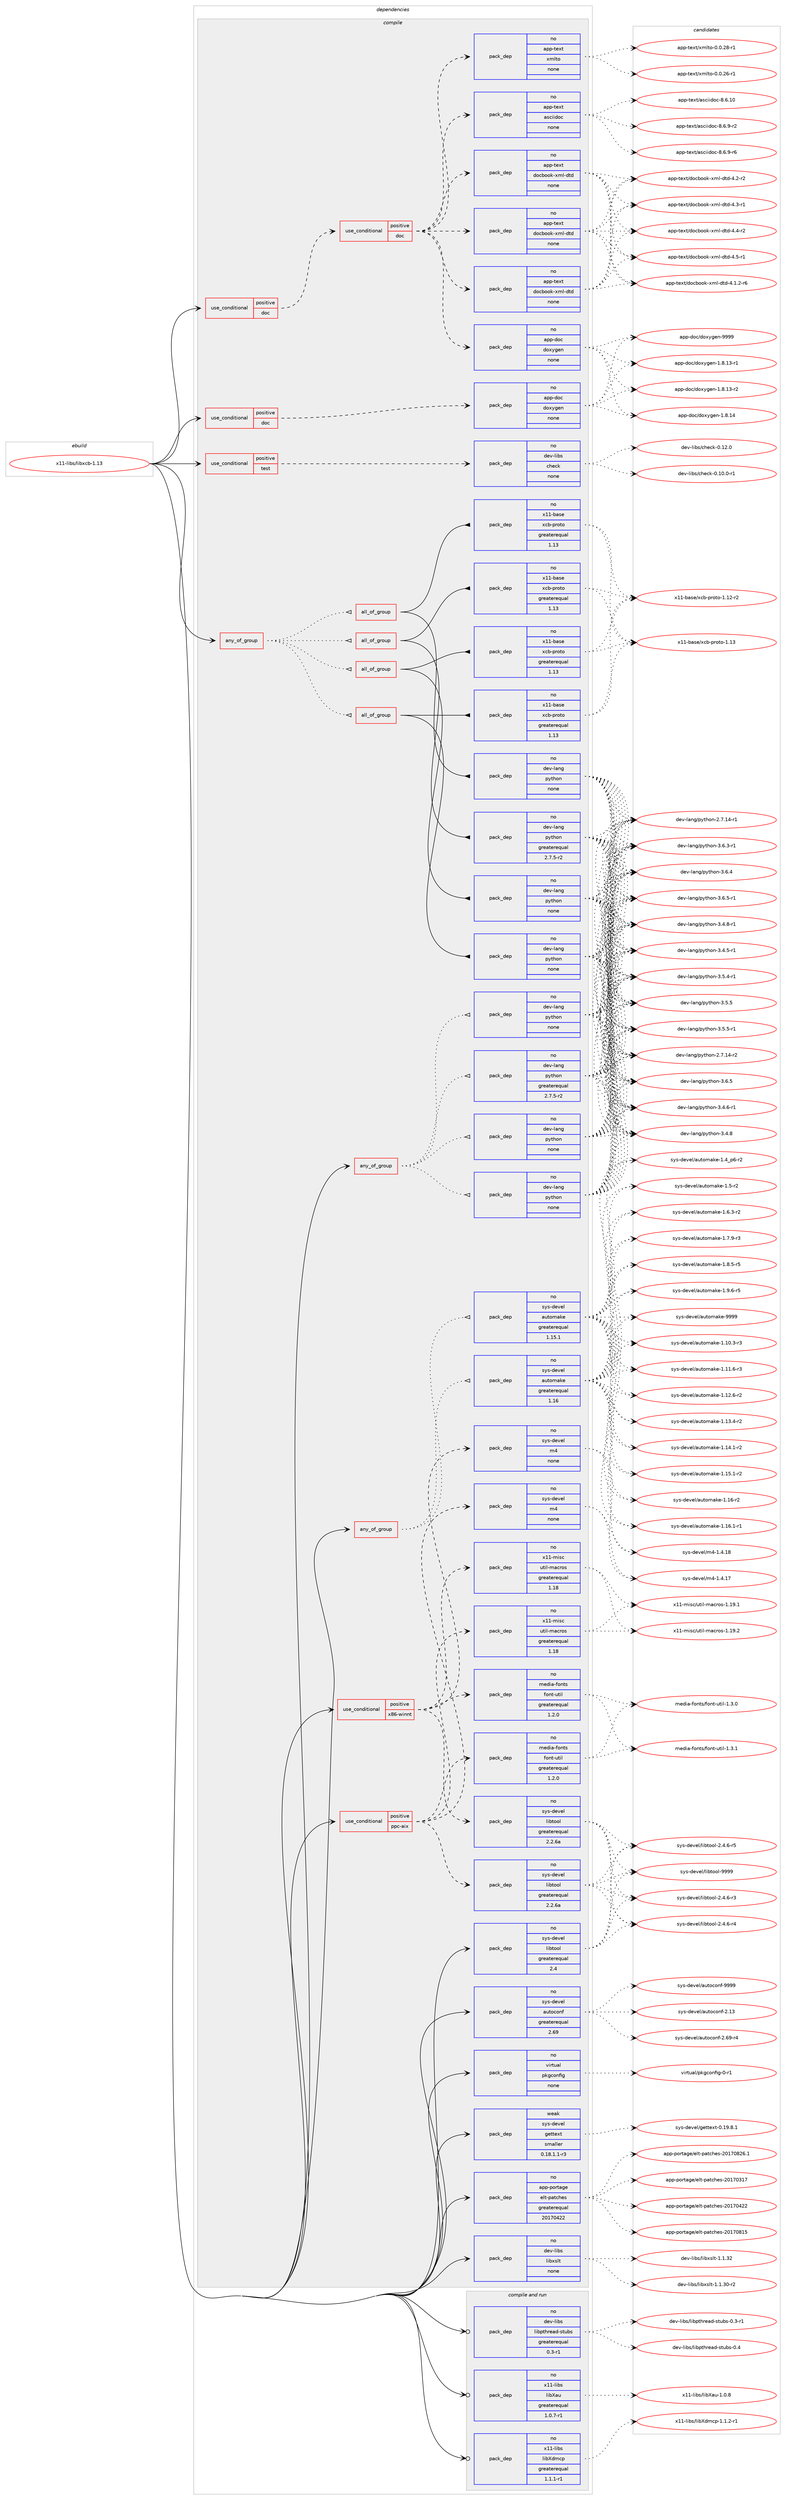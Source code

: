 digraph prolog {

# *************
# Graph options
# *************

newrank=true;
concentrate=true;
compound=true;
graph [rankdir=LR,fontname=Helvetica,fontsize=10,ranksep=1.5];#, ranksep=2.5, nodesep=0.2];
edge  [arrowhead=vee];
node  [fontname=Helvetica,fontsize=10];

# **********
# The ebuild
# **********

subgraph cluster_leftcol {
color=gray;
rank=same;
label=<<i>ebuild</i>>;
id [label="x11-libs/libxcb-1.13", color=red, width=4, href="../x11-libs/libxcb-1.13.svg"];
}

# ****************
# The dependencies
# ****************

subgraph cluster_midcol {
color=gray;
label=<<i>dependencies</i>>;
subgraph cluster_compile {
fillcolor="#eeeeee";
style=filled;
label=<<i>compile</i>>;
subgraph any115 {
dependency9289 [label=<<TABLE BORDER="0" CELLBORDER="1" CELLSPACING="0" CELLPADDING="4"><TR><TD CELLPADDING="10">any_of_group</TD></TR></TABLE>>, shape=none, color=red];subgraph all13 {
dependency9290 [label=<<TABLE BORDER="0" CELLBORDER="1" CELLSPACING="0" CELLPADDING="4"><TR><TD CELLPADDING="10">all_of_group</TD></TR></TABLE>>, shape=none, color=red];subgraph pack8195 {
dependency9291 [label=<<TABLE BORDER="0" CELLBORDER="1" CELLSPACING="0" CELLPADDING="4" WIDTH="220"><TR><TD ROWSPAN="6" CELLPADDING="30">pack_dep</TD></TR><TR><TD WIDTH="110">no</TD></TR><TR><TD>dev-lang</TD></TR><TR><TD>python</TD></TR><TR><TD>none</TD></TR><TR><TD></TD></TR></TABLE>>, shape=none, color=blue];
}
dependency9290:e -> dependency9291:w [weight=20,style="solid",arrowhead="inv"];
subgraph pack8196 {
dependency9292 [label=<<TABLE BORDER="0" CELLBORDER="1" CELLSPACING="0" CELLPADDING="4" WIDTH="220"><TR><TD ROWSPAN="6" CELLPADDING="30">pack_dep</TD></TR><TR><TD WIDTH="110">no</TD></TR><TR><TD>x11-base</TD></TR><TR><TD>xcb-proto</TD></TR><TR><TD>greaterequal</TD></TR><TR><TD>1.13</TD></TR></TABLE>>, shape=none, color=blue];
}
dependency9290:e -> dependency9292:w [weight=20,style="solid",arrowhead="inv"];
}
dependency9289:e -> dependency9290:w [weight=20,style="dotted",arrowhead="oinv"];
subgraph all14 {
dependency9293 [label=<<TABLE BORDER="0" CELLBORDER="1" CELLSPACING="0" CELLPADDING="4"><TR><TD CELLPADDING="10">all_of_group</TD></TR></TABLE>>, shape=none, color=red];subgraph pack8197 {
dependency9294 [label=<<TABLE BORDER="0" CELLBORDER="1" CELLSPACING="0" CELLPADDING="4" WIDTH="220"><TR><TD ROWSPAN="6" CELLPADDING="30">pack_dep</TD></TR><TR><TD WIDTH="110">no</TD></TR><TR><TD>dev-lang</TD></TR><TR><TD>python</TD></TR><TR><TD>none</TD></TR><TR><TD></TD></TR></TABLE>>, shape=none, color=blue];
}
dependency9293:e -> dependency9294:w [weight=20,style="solid",arrowhead="inv"];
subgraph pack8198 {
dependency9295 [label=<<TABLE BORDER="0" CELLBORDER="1" CELLSPACING="0" CELLPADDING="4" WIDTH="220"><TR><TD ROWSPAN="6" CELLPADDING="30">pack_dep</TD></TR><TR><TD WIDTH="110">no</TD></TR><TR><TD>x11-base</TD></TR><TR><TD>xcb-proto</TD></TR><TR><TD>greaterequal</TD></TR><TR><TD>1.13</TD></TR></TABLE>>, shape=none, color=blue];
}
dependency9293:e -> dependency9295:w [weight=20,style="solid",arrowhead="inv"];
}
dependency9289:e -> dependency9293:w [weight=20,style="dotted",arrowhead="oinv"];
subgraph all15 {
dependency9296 [label=<<TABLE BORDER="0" CELLBORDER="1" CELLSPACING="0" CELLPADDING="4"><TR><TD CELLPADDING="10">all_of_group</TD></TR></TABLE>>, shape=none, color=red];subgraph pack8199 {
dependency9297 [label=<<TABLE BORDER="0" CELLBORDER="1" CELLSPACING="0" CELLPADDING="4" WIDTH="220"><TR><TD ROWSPAN="6" CELLPADDING="30">pack_dep</TD></TR><TR><TD WIDTH="110">no</TD></TR><TR><TD>dev-lang</TD></TR><TR><TD>python</TD></TR><TR><TD>none</TD></TR><TR><TD></TD></TR></TABLE>>, shape=none, color=blue];
}
dependency9296:e -> dependency9297:w [weight=20,style="solid",arrowhead="inv"];
subgraph pack8200 {
dependency9298 [label=<<TABLE BORDER="0" CELLBORDER="1" CELLSPACING="0" CELLPADDING="4" WIDTH="220"><TR><TD ROWSPAN="6" CELLPADDING="30">pack_dep</TD></TR><TR><TD WIDTH="110">no</TD></TR><TR><TD>x11-base</TD></TR><TR><TD>xcb-proto</TD></TR><TR><TD>greaterequal</TD></TR><TR><TD>1.13</TD></TR></TABLE>>, shape=none, color=blue];
}
dependency9296:e -> dependency9298:w [weight=20,style="solid",arrowhead="inv"];
}
dependency9289:e -> dependency9296:w [weight=20,style="dotted",arrowhead="oinv"];
subgraph all16 {
dependency9299 [label=<<TABLE BORDER="0" CELLBORDER="1" CELLSPACING="0" CELLPADDING="4"><TR><TD CELLPADDING="10">all_of_group</TD></TR></TABLE>>, shape=none, color=red];subgraph pack8201 {
dependency9300 [label=<<TABLE BORDER="0" CELLBORDER="1" CELLSPACING="0" CELLPADDING="4" WIDTH="220"><TR><TD ROWSPAN="6" CELLPADDING="30">pack_dep</TD></TR><TR><TD WIDTH="110">no</TD></TR><TR><TD>dev-lang</TD></TR><TR><TD>python</TD></TR><TR><TD>greaterequal</TD></TR><TR><TD>2.7.5-r2</TD></TR></TABLE>>, shape=none, color=blue];
}
dependency9299:e -> dependency9300:w [weight=20,style="solid",arrowhead="inv"];
subgraph pack8202 {
dependency9301 [label=<<TABLE BORDER="0" CELLBORDER="1" CELLSPACING="0" CELLPADDING="4" WIDTH="220"><TR><TD ROWSPAN="6" CELLPADDING="30">pack_dep</TD></TR><TR><TD WIDTH="110">no</TD></TR><TR><TD>x11-base</TD></TR><TR><TD>xcb-proto</TD></TR><TR><TD>greaterequal</TD></TR><TR><TD>1.13</TD></TR></TABLE>>, shape=none, color=blue];
}
dependency9299:e -> dependency9301:w [weight=20,style="solid",arrowhead="inv"];
}
dependency9289:e -> dependency9299:w [weight=20,style="dotted",arrowhead="oinv"];
}
id:e -> dependency9289:w [weight=20,style="solid",arrowhead="vee"];
subgraph any116 {
dependency9302 [label=<<TABLE BORDER="0" CELLBORDER="1" CELLSPACING="0" CELLPADDING="4"><TR><TD CELLPADDING="10">any_of_group</TD></TR></TABLE>>, shape=none, color=red];subgraph pack8203 {
dependency9303 [label=<<TABLE BORDER="0" CELLBORDER="1" CELLSPACING="0" CELLPADDING="4" WIDTH="220"><TR><TD ROWSPAN="6" CELLPADDING="30">pack_dep</TD></TR><TR><TD WIDTH="110">no</TD></TR><TR><TD>dev-lang</TD></TR><TR><TD>python</TD></TR><TR><TD>none</TD></TR><TR><TD></TD></TR></TABLE>>, shape=none, color=blue];
}
dependency9302:e -> dependency9303:w [weight=20,style="dotted",arrowhead="oinv"];
subgraph pack8204 {
dependency9304 [label=<<TABLE BORDER="0" CELLBORDER="1" CELLSPACING="0" CELLPADDING="4" WIDTH="220"><TR><TD ROWSPAN="6" CELLPADDING="30">pack_dep</TD></TR><TR><TD WIDTH="110">no</TD></TR><TR><TD>dev-lang</TD></TR><TR><TD>python</TD></TR><TR><TD>none</TD></TR><TR><TD></TD></TR></TABLE>>, shape=none, color=blue];
}
dependency9302:e -> dependency9304:w [weight=20,style="dotted",arrowhead="oinv"];
subgraph pack8205 {
dependency9305 [label=<<TABLE BORDER="0" CELLBORDER="1" CELLSPACING="0" CELLPADDING="4" WIDTH="220"><TR><TD ROWSPAN="6" CELLPADDING="30">pack_dep</TD></TR><TR><TD WIDTH="110">no</TD></TR><TR><TD>dev-lang</TD></TR><TR><TD>python</TD></TR><TR><TD>none</TD></TR><TR><TD></TD></TR></TABLE>>, shape=none, color=blue];
}
dependency9302:e -> dependency9305:w [weight=20,style="dotted",arrowhead="oinv"];
subgraph pack8206 {
dependency9306 [label=<<TABLE BORDER="0" CELLBORDER="1" CELLSPACING="0" CELLPADDING="4" WIDTH="220"><TR><TD ROWSPAN="6" CELLPADDING="30">pack_dep</TD></TR><TR><TD WIDTH="110">no</TD></TR><TR><TD>dev-lang</TD></TR><TR><TD>python</TD></TR><TR><TD>greaterequal</TD></TR><TR><TD>2.7.5-r2</TD></TR></TABLE>>, shape=none, color=blue];
}
dependency9302:e -> dependency9306:w [weight=20,style="dotted",arrowhead="oinv"];
}
id:e -> dependency9302:w [weight=20,style="solid",arrowhead="vee"];
subgraph any117 {
dependency9307 [label=<<TABLE BORDER="0" CELLBORDER="1" CELLSPACING="0" CELLPADDING="4"><TR><TD CELLPADDING="10">any_of_group</TD></TR></TABLE>>, shape=none, color=red];subgraph pack8207 {
dependency9308 [label=<<TABLE BORDER="0" CELLBORDER="1" CELLSPACING="0" CELLPADDING="4" WIDTH="220"><TR><TD ROWSPAN="6" CELLPADDING="30">pack_dep</TD></TR><TR><TD WIDTH="110">no</TD></TR><TR><TD>sys-devel</TD></TR><TR><TD>automake</TD></TR><TR><TD>greaterequal</TD></TR><TR><TD>1.16</TD></TR></TABLE>>, shape=none, color=blue];
}
dependency9307:e -> dependency9308:w [weight=20,style="dotted",arrowhead="oinv"];
subgraph pack8208 {
dependency9309 [label=<<TABLE BORDER="0" CELLBORDER="1" CELLSPACING="0" CELLPADDING="4" WIDTH="220"><TR><TD ROWSPAN="6" CELLPADDING="30">pack_dep</TD></TR><TR><TD WIDTH="110">no</TD></TR><TR><TD>sys-devel</TD></TR><TR><TD>automake</TD></TR><TR><TD>greaterequal</TD></TR><TR><TD>1.15.1</TD></TR></TABLE>>, shape=none, color=blue];
}
dependency9307:e -> dependency9309:w [weight=20,style="dotted",arrowhead="oinv"];
}
id:e -> dependency9307:w [weight=20,style="solid",arrowhead="vee"];
subgraph cond969 {
dependency9310 [label=<<TABLE BORDER="0" CELLBORDER="1" CELLSPACING="0" CELLPADDING="4"><TR><TD ROWSPAN="3" CELLPADDING="10">use_conditional</TD></TR><TR><TD>positive</TD></TR><TR><TD>doc</TD></TR></TABLE>>, shape=none, color=red];
subgraph cond970 {
dependency9311 [label=<<TABLE BORDER="0" CELLBORDER="1" CELLSPACING="0" CELLPADDING="4"><TR><TD ROWSPAN="3" CELLPADDING="10">use_conditional</TD></TR><TR><TD>positive</TD></TR><TR><TD>doc</TD></TR></TABLE>>, shape=none, color=red];
subgraph pack8209 {
dependency9312 [label=<<TABLE BORDER="0" CELLBORDER="1" CELLSPACING="0" CELLPADDING="4" WIDTH="220"><TR><TD ROWSPAN="6" CELLPADDING="30">pack_dep</TD></TR><TR><TD WIDTH="110">no</TD></TR><TR><TD>app-text</TD></TR><TR><TD>asciidoc</TD></TR><TR><TD>none</TD></TR><TR><TD></TD></TR></TABLE>>, shape=none, color=blue];
}
dependency9311:e -> dependency9312:w [weight=20,style="dashed",arrowhead="vee"];
subgraph pack8210 {
dependency9313 [label=<<TABLE BORDER="0" CELLBORDER="1" CELLSPACING="0" CELLPADDING="4" WIDTH="220"><TR><TD ROWSPAN="6" CELLPADDING="30">pack_dep</TD></TR><TR><TD WIDTH="110">no</TD></TR><TR><TD>app-text</TD></TR><TR><TD>xmlto</TD></TR><TR><TD>none</TD></TR><TR><TD></TD></TR></TABLE>>, shape=none, color=blue];
}
dependency9311:e -> dependency9313:w [weight=20,style="dashed",arrowhead="vee"];
subgraph pack8211 {
dependency9314 [label=<<TABLE BORDER="0" CELLBORDER="1" CELLSPACING="0" CELLPADDING="4" WIDTH="220"><TR><TD ROWSPAN="6" CELLPADDING="30">pack_dep</TD></TR><TR><TD WIDTH="110">no</TD></TR><TR><TD>app-doc</TD></TR><TR><TD>doxygen</TD></TR><TR><TD>none</TD></TR><TR><TD></TD></TR></TABLE>>, shape=none, color=blue];
}
dependency9311:e -> dependency9314:w [weight=20,style="dashed",arrowhead="vee"];
subgraph pack8212 {
dependency9315 [label=<<TABLE BORDER="0" CELLBORDER="1" CELLSPACING="0" CELLPADDING="4" WIDTH="220"><TR><TD ROWSPAN="6" CELLPADDING="30">pack_dep</TD></TR><TR><TD WIDTH="110">no</TD></TR><TR><TD>app-text</TD></TR><TR><TD>docbook-xml-dtd</TD></TR><TR><TD>none</TD></TR><TR><TD></TD></TR></TABLE>>, shape=none, color=blue];
}
dependency9311:e -> dependency9315:w [weight=20,style="dashed",arrowhead="vee"];
subgraph pack8213 {
dependency9316 [label=<<TABLE BORDER="0" CELLBORDER="1" CELLSPACING="0" CELLPADDING="4" WIDTH="220"><TR><TD ROWSPAN="6" CELLPADDING="30">pack_dep</TD></TR><TR><TD WIDTH="110">no</TD></TR><TR><TD>app-text</TD></TR><TR><TD>docbook-xml-dtd</TD></TR><TR><TD>none</TD></TR><TR><TD></TD></TR></TABLE>>, shape=none, color=blue];
}
dependency9311:e -> dependency9316:w [weight=20,style="dashed",arrowhead="vee"];
subgraph pack8214 {
dependency9317 [label=<<TABLE BORDER="0" CELLBORDER="1" CELLSPACING="0" CELLPADDING="4" WIDTH="220"><TR><TD ROWSPAN="6" CELLPADDING="30">pack_dep</TD></TR><TR><TD WIDTH="110">no</TD></TR><TR><TD>app-text</TD></TR><TR><TD>docbook-xml-dtd</TD></TR><TR><TD>none</TD></TR><TR><TD></TD></TR></TABLE>>, shape=none, color=blue];
}
dependency9311:e -> dependency9317:w [weight=20,style="dashed",arrowhead="vee"];
}
dependency9310:e -> dependency9311:w [weight=20,style="dashed",arrowhead="vee"];
}
id:e -> dependency9310:w [weight=20,style="solid",arrowhead="vee"];
subgraph cond971 {
dependency9318 [label=<<TABLE BORDER="0" CELLBORDER="1" CELLSPACING="0" CELLPADDING="4"><TR><TD ROWSPAN="3" CELLPADDING="10">use_conditional</TD></TR><TR><TD>positive</TD></TR><TR><TD>doc</TD></TR></TABLE>>, shape=none, color=red];
subgraph pack8215 {
dependency9319 [label=<<TABLE BORDER="0" CELLBORDER="1" CELLSPACING="0" CELLPADDING="4" WIDTH="220"><TR><TD ROWSPAN="6" CELLPADDING="30">pack_dep</TD></TR><TR><TD WIDTH="110">no</TD></TR><TR><TD>app-doc</TD></TR><TR><TD>doxygen</TD></TR><TR><TD>none</TD></TR><TR><TD></TD></TR></TABLE>>, shape=none, color=blue];
}
dependency9318:e -> dependency9319:w [weight=20,style="dashed",arrowhead="vee"];
}
id:e -> dependency9318:w [weight=20,style="solid",arrowhead="vee"];
subgraph cond972 {
dependency9320 [label=<<TABLE BORDER="0" CELLBORDER="1" CELLSPACING="0" CELLPADDING="4"><TR><TD ROWSPAN="3" CELLPADDING="10">use_conditional</TD></TR><TR><TD>positive</TD></TR><TR><TD>ppc-aix</TD></TR></TABLE>>, shape=none, color=red];
subgraph pack8216 {
dependency9321 [label=<<TABLE BORDER="0" CELLBORDER="1" CELLSPACING="0" CELLPADDING="4" WIDTH="220"><TR><TD ROWSPAN="6" CELLPADDING="30">pack_dep</TD></TR><TR><TD WIDTH="110">no</TD></TR><TR><TD>sys-devel</TD></TR><TR><TD>libtool</TD></TR><TR><TD>greaterequal</TD></TR><TR><TD>2.2.6a</TD></TR></TABLE>>, shape=none, color=blue];
}
dependency9320:e -> dependency9321:w [weight=20,style="dashed",arrowhead="vee"];
subgraph pack8217 {
dependency9322 [label=<<TABLE BORDER="0" CELLBORDER="1" CELLSPACING="0" CELLPADDING="4" WIDTH="220"><TR><TD ROWSPAN="6" CELLPADDING="30">pack_dep</TD></TR><TR><TD WIDTH="110">no</TD></TR><TR><TD>sys-devel</TD></TR><TR><TD>m4</TD></TR><TR><TD>none</TD></TR><TR><TD></TD></TR></TABLE>>, shape=none, color=blue];
}
dependency9320:e -> dependency9322:w [weight=20,style="dashed",arrowhead="vee"];
subgraph pack8218 {
dependency9323 [label=<<TABLE BORDER="0" CELLBORDER="1" CELLSPACING="0" CELLPADDING="4" WIDTH="220"><TR><TD ROWSPAN="6" CELLPADDING="30">pack_dep</TD></TR><TR><TD WIDTH="110">no</TD></TR><TR><TD>x11-misc</TD></TR><TR><TD>util-macros</TD></TR><TR><TD>greaterequal</TD></TR><TR><TD>1.18</TD></TR></TABLE>>, shape=none, color=blue];
}
dependency9320:e -> dependency9323:w [weight=20,style="dashed",arrowhead="vee"];
subgraph pack8219 {
dependency9324 [label=<<TABLE BORDER="0" CELLBORDER="1" CELLSPACING="0" CELLPADDING="4" WIDTH="220"><TR><TD ROWSPAN="6" CELLPADDING="30">pack_dep</TD></TR><TR><TD WIDTH="110">no</TD></TR><TR><TD>media-fonts</TD></TR><TR><TD>font-util</TD></TR><TR><TD>greaterequal</TD></TR><TR><TD>1.2.0</TD></TR></TABLE>>, shape=none, color=blue];
}
dependency9320:e -> dependency9324:w [weight=20,style="dashed",arrowhead="vee"];
}
id:e -> dependency9320:w [weight=20,style="solid",arrowhead="vee"];
subgraph cond973 {
dependency9325 [label=<<TABLE BORDER="0" CELLBORDER="1" CELLSPACING="0" CELLPADDING="4"><TR><TD ROWSPAN="3" CELLPADDING="10">use_conditional</TD></TR><TR><TD>positive</TD></TR><TR><TD>test</TD></TR></TABLE>>, shape=none, color=red];
subgraph pack8220 {
dependency9326 [label=<<TABLE BORDER="0" CELLBORDER="1" CELLSPACING="0" CELLPADDING="4" WIDTH="220"><TR><TD ROWSPAN="6" CELLPADDING="30">pack_dep</TD></TR><TR><TD WIDTH="110">no</TD></TR><TR><TD>dev-libs</TD></TR><TR><TD>check</TD></TR><TR><TD>none</TD></TR><TR><TD></TD></TR></TABLE>>, shape=none, color=blue];
}
dependency9325:e -> dependency9326:w [weight=20,style="dashed",arrowhead="vee"];
}
id:e -> dependency9325:w [weight=20,style="solid",arrowhead="vee"];
subgraph cond974 {
dependency9327 [label=<<TABLE BORDER="0" CELLBORDER="1" CELLSPACING="0" CELLPADDING="4"><TR><TD ROWSPAN="3" CELLPADDING="10">use_conditional</TD></TR><TR><TD>positive</TD></TR><TR><TD>x86-winnt</TD></TR></TABLE>>, shape=none, color=red];
subgraph pack8221 {
dependency9328 [label=<<TABLE BORDER="0" CELLBORDER="1" CELLSPACING="0" CELLPADDING="4" WIDTH="220"><TR><TD ROWSPAN="6" CELLPADDING="30">pack_dep</TD></TR><TR><TD WIDTH="110">no</TD></TR><TR><TD>sys-devel</TD></TR><TR><TD>libtool</TD></TR><TR><TD>greaterequal</TD></TR><TR><TD>2.2.6a</TD></TR></TABLE>>, shape=none, color=blue];
}
dependency9327:e -> dependency9328:w [weight=20,style="dashed",arrowhead="vee"];
subgraph pack8222 {
dependency9329 [label=<<TABLE BORDER="0" CELLBORDER="1" CELLSPACING="0" CELLPADDING="4" WIDTH="220"><TR><TD ROWSPAN="6" CELLPADDING="30">pack_dep</TD></TR><TR><TD WIDTH="110">no</TD></TR><TR><TD>sys-devel</TD></TR><TR><TD>m4</TD></TR><TR><TD>none</TD></TR><TR><TD></TD></TR></TABLE>>, shape=none, color=blue];
}
dependency9327:e -> dependency9329:w [weight=20,style="dashed",arrowhead="vee"];
subgraph pack8223 {
dependency9330 [label=<<TABLE BORDER="0" CELLBORDER="1" CELLSPACING="0" CELLPADDING="4" WIDTH="220"><TR><TD ROWSPAN="6" CELLPADDING="30">pack_dep</TD></TR><TR><TD WIDTH="110">no</TD></TR><TR><TD>x11-misc</TD></TR><TR><TD>util-macros</TD></TR><TR><TD>greaterequal</TD></TR><TR><TD>1.18</TD></TR></TABLE>>, shape=none, color=blue];
}
dependency9327:e -> dependency9330:w [weight=20,style="dashed",arrowhead="vee"];
subgraph pack8224 {
dependency9331 [label=<<TABLE BORDER="0" CELLBORDER="1" CELLSPACING="0" CELLPADDING="4" WIDTH="220"><TR><TD ROWSPAN="6" CELLPADDING="30">pack_dep</TD></TR><TR><TD WIDTH="110">no</TD></TR><TR><TD>media-fonts</TD></TR><TR><TD>font-util</TD></TR><TR><TD>greaterequal</TD></TR><TR><TD>1.2.0</TD></TR></TABLE>>, shape=none, color=blue];
}
dependency9327:e -> dependency9331:w [weight=20,style="dashed",arrowhead="vee"];
}
id:e -> dependency9327:w [weight=20,style="solid",arrowhead="vee"];
subgraph pack8225 {
dependency9332 [label=<<TABLE BORDER="0" CELLBORDER="1" CELLSPACING="0" CELLPADDING="4" WIDTH="220"><TR><TD ROWSPAN="6" CELLPADDING="30">pack_dep</TD></TR><TR><TD WIDTH="110">no</TD></TR><TR><TD>app-portage</TD></TR><TR><TD>elt-patches</TD></TR><TR><TD>greaterequal</TD></TR><TR><TD>20170422</TD></TR></TABLE>>, shape=none, color=blue];
}
id:e -> dependency9332:w [weight=20,style="solid",arrowhead="vee"];
subgraph pack8226 {
dependency9333 [label=<<TABLE BORDER="0" CELLBORDER="1" CELLSPACING="0" CELLPADDING="4" WIDTH="220"><TR><TD ROWSPAN="6" CELLPADDING="30">pack_dep</TD></TR><TR><TD WIDTH="110">no</TD></TR><TR><TD>dev-libs</TD></TR><TR><TD>libxslt</TD></TR><TR><TD>none</TD></TR><TR><TD></TD></TR></TABLE>>, shape=none, color=blue];
}
id:e -> dependency9333:w [weight=20,style="solid",arrowhead="vee"];
subgraph pack8227 {
dependency9334 [label=<<TABLE BORDER="0" CELLBORDER="1" CELLSPACING="0" CELLPADDING="4" WIDTH="220"><TR><TD ROWSPAN="6" CELLPADDING="30">pack_dep</TD></TR><TR><TD WIDTH="110">no</TD></TR><TR><TD>sys-devel</TD></TR><TR><TD>autoconf</TD></TR><TR><TD>greaterequal</TD></TR><TR><TD>2.69</TD></TR></TABLE>>, shape=none, color=blue];
}
id:e -> dependency9334:w [weight=20,style="solid",arrowhead="vee"];
subgraph pack8228 {
dependency9335 [label=<<TABLE BORDER="0" CELLBORDER="1" CELLSPACING="0" CELLPADDING="4" WIDTH="220"><TR><TD ROWSPAN="6" CELLPADDING="30">pack_dep</TD></TR><TR><TD WIDTH="110">no</TD></TR><TR><TD>sys-devel</TD></TR><TR><TD>libtool</TD></TR><TR><TD>greaterequal</TD></TR><TR><TD>2.4</TD></TR></TABLE>>, shape=none, color=blue];
}
id:e -> dependency9335:w [weight=20,style="solid",arrowhead="vee"];
subgraph pack8229 {
dependency9336 [label=<<TABLE BORDER="0" CELLBORDER="1" CELLSPACING="0" CELLPADDING="4" WIDTH="220"><TR><TD ROWSPAN="6" CELLPADDING="30">pack_dep</TD></TR><TR><TD WIDTH="110">no</TD></TR><TR><TD>virtual</TD></TR><TR><TD>pkgconfig</TD></TR><TR><TD>none</TD></TR><TR><TD></TD></TR></TABLE>>, shape=none, color=blue];
}
id:e -> dependency9336:w [weight=20,style="solid",arrowhead="vee"];
subgraph pack8230 {
dependency9337 [label=<<TABLE BORDER="0" CELLBORDER="1" CELLSPACING="0" CELLPADDING="4" WIDTH="220"><TR><TD ROWSPAN="6" CELLPADDING="30">pack_dep</TD></TR><TR><TD WIDTH="110">weak</TD></TR><TR><TD>sys-devel</TD></TR><TR><TD>gettext</TD></TR><TR><TD>smaller</TD></TR><TR><TD>0.18.1.1-r3</TD></TR></TABLE>>, shape=none, color=blue];
}
id:e -> dependency9337:w [weight=20,style="solid",arrowhead="vee"];
}
subgraph cluster_compileandrun {
fillcolor="#eeeeee";
style=filled;
label=<<i>compile and run</i>>;
subgraph pack8231 {
dependency9338 [label=<<TABLE BORDER="0" CELLBORDER="1" CELLSPACING="0" CELLPADDING="4" WIDTH="220"><TR><TD ROWSPAN="6" CELLPADDING="30">pack_dep</TD></TR><TR><TD WIDTH="110">no</TD></TR><TR><TD>dev-libs</TD></TR><TR><TD>libpthread-stubs</TD></TR><TR><TD>greaterequal</TD></TR><TR><TD>0.3-r1</TD></TR></TABLE>>, shape=none, color=blue];
}
id:e -> dependency9338:w [weight=20,style="solid",arrowhead="odotvee"];
subgraph pack8232 {
dependency9339 [label=<<TABLE BORDER="0" CELLBORDER="1" CELLSPACING="0" CELLPADDING="4" WIDTH="220"><TR><TD ROWSPAN="6" CELLPADDING="30">pack_dep</TD></TR><TR><TD WIDTH="110">no</TD></TR><TR><TD>x11-libs</TD></TR><TR><TD>libXau</TD></TR><TR><TD>greaterequal</TD></TR><TR><TD>1.0.7-r1</TD></TR></TABLE>>, shape=none, color=blue];
}
id:e -> dependency9339:w [weight=20,style="solid",arrowhead="odotvee"];
subgraph pack8233 {
dependency9340 [label=<<TABLE BORDER="0" CELLBORDER="1" CELLSPACING="0" CELLPADDING="4" WIDTH="220"><TR><TD ROWSPAN="6" CELLPADDING="30">pack_dep</TD></TR><TR><TD WIDTH="110">no</TD></TR><TR><TD>x11-libs</TD></TR><TR><TD>libXdmcp</TD></TR><TR><TD>greaterequal</TD></TR><TR><TD>1.1.1-r1</TD></TR></TABLE>>, shape=none, color=blue];
}
id:e -> dependency9340:w [weight=20,style="solid",arrowhead="odotvee"];
}
subgraph cluster_run {
fillcolor="#eeeeee";
style=filled;
label=<<i>run</i>>;
}
}

# **************
# The candidates
# **************

subgraph cluster_choices {
rank=same;
color=gray;
label=<<i>candidates</i>>;

subgraph choice8195 {
color=black;
nodesep=1;
choice100101118451089711010347112121116104111110455046554649524511449 [label="dev-lang/python-2.7.14-r1", color=red, width=4,href="../dev-lang/python-2.7.14-r1.svg"];
choice100101118451089711010347112121116104111110455046554649524511450 [label="dev-lang/python-2.7.14-r2", color=red, width=4,href="../dev-lang/python-2.7.14-r2.svg"];
choice1001011184510897110103471121211161041111104551465246534511449 [label="dev-lang/python-3.4.5-r1", color=red, width=4,href="../dev-lang/python-3.4.5-r1.svg"];
choice1001011184510897110103471121211161041111104551465246544511449 [label="dev-lang/python-3.4.6-r1", color=red, width=4,href="../dev-lang/python-3.4.6-r1.svg"];
choice100101118451089711010347112121116104111110455146524656 [label="dev-lang/python-3.4.8", color=red, width=4,href="../dev-lang/python-3.4.8.svg"];
choice1001011184510897110103471121211161041111104551465246564511449 [label="dev-lang/python-3.4.8-r1", color=red, width=4,href="../dev-lang/python-3.4.8-r1.svg"];
choice1001011184510897110103471121211161041111104551465346524511449 [label="dev-lang/python-3.5.4-r1", color=red, width=4,href="../dev-lang/python-3.5.4-r1.svg"];
choice100101118451089711010347112121116104111110455146534653 [label="dev-lang/python-3.5.5", color=red, width=4,href="../dev-lang/python-3.5.5.svg"];
choice1001011184510897110103471121211161041111104551465346534511449 [label="dev-lang/python-3.5.5-r1", color=red, width=4,href="../dev-lang/python-3.5.5-r1.svg"];
choice1001011184510897110103471121211161041111104551465446514511449 [label="dev-lang/python-3.6.3-r1", color=red, width=4,href="../dev-lang/python-3.6.3-r1.svg"];
choice100101118451089711010347112121116104111110455146544652 [label="dev-lang/python-3.6.4", color=red, width=4,href="../dev-lang/python-3.6.4.svg"];
choice100101118451089711010347112121116104111110455146544653 [label="dev-lang/python-3.6.5", color=red, width=4,href="../dev-lang/python-3.6.5.svg"];
choice1001011184510897110103471121211161041111104551465446534511449 [label="dev-lang/python-3.6.5-r1", color=red, width=4,href="../dev-lang/python-3.6.5-r1.svg"];
dependency9291:e -> choice100101118451089711010347112121116104111110455046554649524511449:w [style=dotted,weight="100"];
dependency9291:e -> choice100101118451089711010347112121116104111110455046554649524511450:w [style=dotted,weight="100"];
dependency9291:e -> choice1001011184510897110103471121211161041111104551465246534511449:w [style=dotted,weight="100"];
dependency9291:e -> choice1001011184510897110103471121211161041111104551465246544511449:w [style=dotted,weight="100"];
dependency9291:e -> choice100101118451089711010347112121116104111110455146524656:w [style=dotted,weight="100"];
dependency9291:e -> choice1001011184510897110103471121211161041111104551465246564511449:w [style=dotted,weight="100"];
dependency9291:e -> choice1001011184510897110103471121211161041111104551465346524511449:w [style=dotted,weight="100"];
dependency9291:e -> choice100101118451089711010347112121116104111110455146534653:w [style=dotted,weight="100"];
dependency9291:e -> choice1001011184510897110103471121211161041111104551465346534511449:w [style=dotted,weight="100"];
dependency9291:e -> choice1001011184510897110103471121211161041111104551465446514511449:w [style=dotted,weight="100"];
dependency9291:e -> choice100101118451089711010347112121116104111110455146544652:w [style=dotted,weight="100"];
dependency9291:e -> choice100101118451089711010347112121116104111110455146544653:w [style=dotted,weight="100"];
dependency9291:e -> choice1001011184510897110103471121211161041111104551465446534511449:w [style=dotted,weight="100"];
}
subgraph choice8196 {
color=black;
nodesep=1;
choice12049494598971151014712099984511211411111611145494649504511450 [label="x11-base/xcb-proto-1.12-r2", color=red, width=4,href="../x11-base/xcb-proto-1.12-r2.svg"];
choice1204949459897115101471209998451121141111161114549464951 [label="x11-base/xcb-proto-1.13", color=red, width=4,href="../x11-base/xcb-proto-1.13.svg"];
dependency9292:e -> choice12049494598971151014712099984511211411111611145494649504511450:w [style=dotted,weight="100"];
dependency9292:e -> choice1204949459897115101471209998451121141111161114549464951:w [style=dotted,weight="100"];
}
subgraph choice8197 {
color=black;
nodesep=1;
choice100101118451089711010347112121116104111110455046554649524511449 [label="dev-lang/python-2.7.14-r1", color=red, width=4,href="../dev-lang/python-2.7.14-r1.svg"];
choice100101118451089711010347112121116104111110455046554649524511450 [label="dev-lang/python-2.7.14-r2", color=red, width=4,href="../dev-lang/python-2.7.14-r2.svg"];
choice1001011184510897110103471121211161041111104551465246534511449 [label="dev-lang/python-3.4.5-r1", color=red, width=4,href="../dev-lang/python-3.4.5-r1.svg"];
choice1001011184510897110103471121211161041111104551465246544511449 [label="dev-lang/python-3.4.6-r1", color=red, width=4,href="../dev-lang/python-3.4.6-r1.svg"];
choice100101118451089711010347112121116104111110455146524656 [label="dev-lang/python-3.4.8", color=red, width=4,href="../dev-lang/python-3.4.8.svg"];
choice1001011184510897110103471121211161041111104551465246564511449 [label="dev-lang/python-3.4.8-r1", color=red, width=4,href="../dev-lang/python-3.4.8-r1.svg"];
choice1001011184510897110103471121211161041111104551465346524511449 [label="dev-lang/python-3.5.4-r1", color=red, width=4,href="../dev-lang/python-3.5.4-r1.svg"];
choice100101118451089711010347112121116104111110455146534653 [label="dev-lang/python-3.5.5", color=red, width=4,href="../dev-lang/python-3.5.5.svg"];
choice1001011184510897110103471121211161041111104551465346534511449 [label="dev-lang/python-3.5.5-r1", color=red, width=4,href="../dev-lang/python-3.5.5-r1.svg"];
choice1001011184510897110103471121211161041111104551465446514511449 [label="dev-lang/python-3.6.3-r1", color=red, width=4,href="../dev-lang/python-3.6.3-r1.svg"];
choice100101118451089711010347112121116104111110455146544652 [label="dev-lang/python-3.6.4", color=red, width=4,href="../dev-lang/python-3.6.4.svg"];
choice100101118451089711010347112121116104111110455146544653 [label="dev-lang/python-3.6.5", color=red, width=4,href="../dev-lang/python-3.6.5.svg"];
choice1001011184510897110103471121211161041111104551465446534511449 [label="dev-lang/python-3.6.5-r1", color=red, width=4,href="../dev-lang/python-3.6.5-r1.svg"];
dependency9294:e -> choice100101118451089711010347112121116104111110455046554649524511449:w [style=dotted,weight="100"];
dependency9294:e -> choice100101118451089711010347112121116104111110455046554649524511450:w [style=dotted,weight="100"];
dependency9294:e -> choice1001011184510897110103471121211161041111104551465246534511449:w [style=dotted,weight="100"];
dependency9294:e -> choice1001011184510897110103471121211161041111104551465246544511449:w [style=dotted,weight="100"];
dependency9294:e -> choice100101118451089711010347112121116104111110455146524656:w [style=dotted,weight="100"];
dependency9294:e -> choice1001011184510897110103471121211161041111104551465246564511449:w [style=dotted,weight="100"];
dependency9294:e -> choice1001011184510897110103471121211161041111104551465346524511449:w [style=dotted,weight="100"];
dependency9294:e -> choice100101118451089711010347112121116104111110455146534653:w [style=dotted,weight="100"];
dependency9294:e -> choice1001011184510897110103471121211161041111104551465346534511449:w [style=dotted,weight="100"];
dependency9294:e -> choice1001011184510897110103471121211161041111104551465446514511449:w [style=dotted,weight="100"];
dependency9294:e -> choice100101118451089711010347112121116104111110455146544652:w [style=dotted,weight="100"];
dependency9294:e -> choice100101118451089711010347112121116104111110455146544653:w [style=dotted,weight="100"];
dependency9294:e -> choice1001011184510897110103471121211161041111104551465446534511449:w [style=dotted,weight="100"];
}
subgraph choice8198 {
color=black;
nodesep=1;
choice12049494598971151014712099984511211411111611145494649504511450 [label="x11-base/xcb-proto-1.12-r2", color=red, width=4,href="../x11-base/xcb-proto-1.12-r2.svg"];
choice1204949459897115101471209998451121141111161114549464951 [label="x11-base/xcb-proto-1.13", color=red, width=4,href="../x11-base/xcb-proto-1.13.svg"];
dependency9295:e -> choice12049494598971151014712099984511211411111611145494649504511450:w [style=dotted,weight="100"];
dependency9295:e -> choice1204949459897115101471209998451121141111161114549464951:w [style=dotted,weight="100"];
}
subgraph choice8199 {
color=black;
nodesep=1;
choice100101118451089711010347112121116104111110455046554649524511449 [label="dev-lang/python-2.7.14-r1", color=red, width=4,href="../dev-lang/python-2.7.14-r1.svg"];
choice100101118451089711010347112121116104111110455046554649524511450 [label="dev-lang/python-2.7.14-r2", color=red, width=4,href="../dev-lang/python-2.7.14-r2.svg"];
choice1001011184510897110103471121211161041111104551465246534511449 [label="dev-lang/python-3.4.5-r1", color=red, width=4,href="../dev-lang/python-3.4.5-r1.svg"];
choice1001011184510897110103471121211161041111104551465246544511449 [label="dev-lang/python-3.4.6-r1", color=red, width=4,href="../dev-lang/python-3.4.6-r1.svg"];
choice100101118451089711010347112121116104111110455146524656 [label="dev-lang/python-3.4.8", color=red, width=4,href="../dev-lang/python-3.4.8.svg"];
choice1001011184510897110103471121211161041111104551465246564511449 [label="dev-lang/python-3.4.8-r1", color=red, width=4,href="../dev-lang/python-3.4.8-r1.svg"];
choice1001011184510897110103471121211161041111104551465346524511449 [label="dev-lang/python-3.5.4-r1", color=red, width=4,href="../dev-lang/python-3.5.4-r1.svg"];
choice100101118451089711010347112121116104111110455146534653 [label="dev-lang/python-3.5.5", color=red, width=4,href="../dev-lang/python-3.5.5.svg"];
choice1001011184510897110103471121211161041111104551465346534511449 [label="dev-lang/python-3.5.5-r1", color=red, width=4,href="../dev-lang/python-3.5.5-r1.svg"];
choice1001011184510897110103471121211161041111104551465446514511449 [label="dev-lang/python-3.6.3-r1", color=red, width=4,href="../dev-lang/python-3.6.3-r1.svg"];
choice100101118451089711010347112121116104111110455146544652 [label="dev-lang/python-3.6.4", color=red, width=4,href="../dev-lang/python-3.6.4.svg"];
choice100101118451089711010347112121116104111110455146544653 [label="dev-lang/python-3.6.5", color=red, width=4,href="../dev-lang/python-3.6.5.svg"];
choice1001011184510897110103471121211161041111104551465446534511449 [label="dev-lang/python-3.6.5-r1", color=red, width=4,href="../dev-lang/python-3.6.5-r1.svg"];
dependency9297:e -> choice100101118451089711010347112121116104111110455046554649524511449:w [style=dotted,weight="100"];
dependency9297:e -> choice100101118451089711010347112121116104111110455046554649524511450:w [style=dotted,weight="100"];
dependency9297:e -> choice1001011184510897110103471121211161041111104551465246534511449:w [style=dotted,weight="100"];
dependency9297:e -> choice1001011184510897110103471121211161041111104551465246544511449:w [style=dotted,weight="100"];
dependency9297:e -> choice100101118451089711010347112121116104111110455146524656:w [style=dotted,weight="100"];
dependency9297:e -> choice1001011184510897110103471121211161041111104551465246564511449:w [style=dotted,weight="100"];
dependency9297:e -> choice1001011184510897110103471121211161041111104551465346524511449:w [style=dotted,weight="100"];
dependency9297:e -> choice100101118451089711010347112121116104111110455146534653:w [style=dotted,weight="100"];
dependency9297:e -> choice1001011184510897110103471121211161041111104551465346534511449:w [style=dotted,weight="100"];
dependency9297:e -> choice1001011184510897110103471121211161041111104551465446514511449:w [style=dotted,weight="100"];
dependency9297:e -> choice100101118451089711010347112121116104111110455146544652:w [style=dotted,weight="100"];
dependency9297:e -> choice100101118451089711010347112121116104111110455146544653:w [style=dotted,weight="100"];
dependency9297:e -> choice1001011184510897110103471121211161041111104551465446534511449:w [style=dotted,weight="100"];
}
subgraph choice8200 {
color=black;
nodesep=1;
choice12049494598971151014712099984511211411111611145494649504511450 [label="x11-base/xcb-proto-1.12-r2", color=red, width=4,href="../x11-base/xcb-proto-1.12-r2.svg"];
choice1204949459897115101471209998451121141111161114549464951 [label="x11-base/xcb-proto-1.13", color=red, width=4,href="../x11-base/xcb-proto-1.13.svg"];
dependency9298:e -> choice12049494598971151014712099984511211411111611145494649504511450:w [style=dotted,weight="100"];
dependency9298:e -> choice1204949459897115101471209998451121141111161114549464951:w [style=dotted,weight="100"];
}
subgraph choice8201 {
color=black;
nodesep=1;
choice100101118451089711010347112121116104111110455046554649524511449 [label="dev-lang/python-2.7.14-r1", color=red, width=4,href="../dev-lang/python-2.7.14-r1.svg"];
choice100101118451089711010347112121116104111110455046554649524511450 [label="dev-lang/python-2.7.14-r2", color=red, width=4,href="../dev-lang/python-2.7.14-r2.svg"];
choice1001011184510897110103471121211161041111104551465246534511449 [label="dev-lang/python-3.4.5-r1", color=red, width=4,href="../dev-lang/python-3.4.5-r1.svg"];
choice1001011184510897110103471121211161041111104551465246544511449 [label="dev-lang/python-3.4.6-r1", color=red, width=4,href="../dev-lang/python-3.4.6-r1.svg"];
choice100101118451089711010347112121116104111110455146524656 [label="dev-lang/python-3.4.8", color=red, width=4,href="../dev-lang/python-3.4.8.svg"];
choice1001011184510897110103471121211161041111104551465246564511449 [label="dev-lang/python-3.4.8-r1", color=red, width=4,href="../dev-lang/python-3.4.8-r1.svg"];
choice1001011184510897110103471121211161041111104551465346524511449 [label="dev-lang/python-3.5.4-r1", color=red, width=4,href="../dev-lang/python-3.5.4-r1.svg"];
choice100101118451089711010347112121116104111110455146534653 [label="dev-lang/python-3.5.5", color=red, width=4,href="../dev-lang/python-3.5.5.svg"];
choice1001011184510897110103471121211161041111104551465346534511449 [label="dev-lang/python-3.5.5-r1", color=red, width=4,href="../dev-lang/python-3.5.5-r1.svg"];
choice1001011184510897110103471121211161041111104551465446514511449 [label="dev-lang/python-3.6.3-r1", color=red, width=4,href="../dev-lang/python-3.6.3-r1.svg"];
choice100101118451089711010347112121116104111110455146544652 [label="dev-lang/python-3.6.4", color=red, width=4,href="../dev-lang/python-3.6.4.svg"];
choice100101118451089711010347112121116104111110455146544653 [label="dev-lang/python-3.6.5", color=red, width=4,href="../dev-lang/python-3.6.5.svg"];
choice1001011184510897110103471121211161041111104551465446534511449 [label="dev-lang/python-3.6.5-r1", color=red, width=4,href="../dev-lang/python-3.6.5-r1.svg"];
dependency9300:e -> choice100101118451089711010347112121116104111110455046554649524511449:w [style=dotted,weight="100"];
dependency9300:e -> choice100101118451089711010347112121116104111110455046554649524511450:w [style=dotted,weight="100"];
dependency9300:e -> choice1001011184510897110103471121211161041111104551465246534511449:w [style=dotted,weight="100"];
dependency9300:e -> choice1001011184510897110103471121211161041111104551465246544511449:w [style=dotted,weight="100"];
dependency9300:e -> choice100101118451089711010347112121116104111110455146524656:w [style=dotted,weight="100"];
dependency9300:e -> choice1001011184510897110103471121211161041111104551465246564511449:w [style=dotted,weight="100"];
dependency9300:e -> choice1001011184510897110103471121211161041111104551465346524511449:w [style=dotted,weight="100"];
dependency9300:e -> choice100101118451089711010347112121116104111110455146534653:w [style=dotted,weight="100"];
dependency9300:e -> choice1001011184510897110103471121211161041111104551465346534511449:w [style=dotted,weight="100"];
dependency9300:e -> choice1001011184510897110103471121211161041111104551465446514511449:w [style=dotted,weight="100"];
dependency9300:e -> choice100101118451089711010347112121116104111110455146544652:w [style=dotted,weight="100"];
dependency9300:e -> choice100101118451089711010347112121116104111110455146544653:w [style=dotted,weight="100"];
dependency9300:e -> choice1001011184510897110103471121211161041111104551465446534511449:w [style=dotted,weight="100"];
}
subgraph choice8202 {
color=black;
nodesep=1;
choice12049494598971151014712099984511211411111611145494649504511450 [label="x11-base/xcb-proto-1.12-r2", color=red, width=4,href="../x11-base/xcb-proto-1.12-r2.svg"];
choice1204949459897115101471209998451121141111161114549464951 [label="x11-base/xcb-proto-1.13", color=red, width=4,href="../x11-base/xcb-proto-1.13.svg"];
dependency9301:e -> choice12049494598971151014712099984511211411111611145494649504511450:w [style=dotted,weight="100"];
dependency9301:e -> choice1204949459897115101471209998451121141111161114549464951:w [style=dotted,weight="100"];
}
subgraph choice8203 {
color=black;
nodesep=1;
choice100101118451089711010347112121116104111110455046554649524511449 [label="dev-lang/python-2.7.14-r1", color=red, width=4,href="../dev-lang/python-2.7.14-r1.svg"];
choice100101118451089711010347112121116104111110455046554649524511450 [label="dev-lang/python-2.7.14-r2", color=red, width=4,href="../dev-lang/python-2.7.14-r2.svg"];
choice1001011184510897110103471121211161041111104551465246534511449 [label="dev-lang/python-3.4.5-r1", color=red, width=4,href="../dev-lang/python-3.4.5-r1.svg"];
choice1001011184510897110103471121211161041111104551465246544511449 [label="dev-lang/python-3.4.6-r1", color=red, width=4,href="../dev-lang/python-3.4.6-r1.svg"];
choice100101118451089711010347112121116104111110455146524656 [label="dev-lang/python-3.4.8", color=red, width=4,href="../dev-lang/python-3.4.8.svg"];
choice1001011184510897110103471121211161041111104551465246564511449 [label="dev-lang/python-3.4.8-r1", color=red, width=4,href="../dev-lang/python-3.4.8-r1.svg"];
choice1001011184510897110103471121211161041111104551465346524511449 [label="dev-lang/python-3.5.4-r1", color=red, width=4,href="../dev-lang/python-3.5.4-r1.svg"];
choice100101118451089711010347112121116104111110455146534653 [label="dev-lang/python-3.5.5", color=red, width=4,href="../dev-lang/python-3.5.5.svg"];
choice1001011184510897110103471121211161041111104551465346534511449 [label="dev-lang/python-3.5.5-r1", color=red, width=4,href="../dev-lang/python-3.5.5-r1.svg"];
choice1001011184510897110103471121211161041111104551465446514511449 [label="dev-lang/python-3.6.3-r1", color=red, width=4,href="../dev-lang/python-3.6.3-r1.svg"];
choice100101118451089711010347112121116104111110455146544652 [label="dev-lang/python-3.6.4", color=red, width=4,href="../dev-lang/python-3.6.4.svg"];
choice100101118451089711010347112121116104111110455146544653 [label="dev-lang/python-3.6.5", color=red, width=4,href="../dev-lang/python-3.6.5.svg"];
choice1001011184510897110103471121211161041111104551465446534511449 [label="dev-lang/python-3.6.5-r1", color=red, width=4,href="../dev-lang/python-3.6.5-r1.svg"];
dependency9303:e -> choice100101118451089711010347112121116104111110455046554649524511449:w [style=dotted,weight="100"];
dependency9303:e -> choice100101118451089711010347112121116104111110455046554649524511450:w [style=dotted,weight="100"];
dependency9303:e -> choice1001011184510897110103471121211161041111104551465246534511449:w [style=dotted,weight="100"];
dependency9303:e -> choice1001011184510897110103471121211161041111104551465246544511449:w [style=dotted,weight="100"];
dependency9303:e -> choice100101118451089711010347112121116104111110455146524656:w [style=dotted,weight="100"];
dependency9303:e -> choice1001011184510897110103471121211161041111104551465246564511449:w [style=dotted,weight="100"];
dependency9303:e -> choice1001011184510897110103471121211161041111104551465346524511449:w [style=dotted,weight="100"];
dependency9303:e -> choice100101118451089711010347112121116104111110455146534653:w [style=dotted,weight="100"];
dependency9303:e -> choice1001011184510897110103471121211161041111104551465346534511449:w [style=dotted,weight="100"];
dependency9303:e -> choice1001011184510897110103471121211161041111104551465446514511449:w [style=dotted,weight="100"];
dependency9303:e -> choice100101118451089711010347112121116104111110455146544652:w [style=dotted,weight="100"];
dependency9303:e -> choice100101118451089711010347112121116104111110455146544653:w [style=dotted,weight="100"];
dependency9303:e -> choice1001011184510897110103471121211161041111104551465446534511449:w [style=dotted,weight="100"];
}
subgraph choice8204 {
color=black;
nodesep=1;
choice100101118451089711010347112121116104111110455046554649524511449 [label="dev-lang/python-2.7.14-r1", color=red, width=4,href="../dev-lang/python-2.7.14-r1.svg"];
choice100101118451089711010347112121116104111110455046554649524511450 [label="dev-lang/python-2.7.14-r2", color=red, width=4,href="../dev-lang/python-2.7.14-r2.svg"];
choice1001011184510897110103471121211161041111104551465246534511449 [label="dev-lang/python-3.4.5-r1", color=red, width=4,href="../dev-lang/python-3.4.5-r1.svg"];
choice1001011184510897110103471121211161041111104551465246544511449 [label="dev-lang/python-3.4.6-r1", color=red, width=4,href="../dev-lang/python-3.4.6-r1.svg"];
choice100101118451089711010347112121116104111110455146524656 [label="dev-lang/python-3.4.8", color=red, width=4,href="../dev-lang/python-3.4.8.svg"];
choice1001011184510897110103471121211161041111104551465246564511449 [label="dev-lang/python-3.4.8-r1", color=red, width=4,href="../dev-lang/python-3.4.8-r1.svg"];
choice1001011184510897110103471121211161041111104551465346524511449 [label="dev-lang/python-3.5.4-r1", color=red, width=4,href="../dev-lang/python-3.5.4-r1.svg"];
choice100101118451089711010347112121116104111110455146534653 [label="dev-lang/python-3.5.5", color=red, width=4,href="../dev-lang/python-3.5.5.svg"];
choice1001011184510897110103471121211161041111104551465346534511449 [label="dev-lang/python-3.5.5-r1", color=red, width=4,href="../dev-lang/python-3.5.5-r1.svg"];
choice1001011184510897110103471121211161041111104551465446514511449 [label="dev-lang/python-3.6.3-r1", color=red, width=4,href="../dev-lang/python-3.6.3-r1.svg"];
choice100101118451089711010347112121116104111110455146544652 [label="dev-lang/python-3.6.4", color=red, width=4,href="../dev-lang/python-3.6.4.svg"];
choice100101118451089711010347112121116104111110455146544653 [label="dev-lang/python-3.6.5", color=red, width=4,href="../dev-lang/python-3.6.5.svg"];
choice1001011184510897110103471121211161041111104551465446534511449 [label="dev-lang/python-3.6.5-r1", color=red, width=4,href="../dev-lang/python-3.6.5-r1.svg"];
dependency9304:e -> choice100101118451089711010347112121116104111110455046554649524511449:w [style=dotted,weight="100"];
dependency9304:e -> choice100101118451089711010347112121116104111110455046554649524511450:w [style=dotted,weight="100"];
dependency9304:e -> choice1001011184510897110103471121211161041111104551465246534511449:w [style=dotted,weight="100"];
dependency9304:e -> choice1001011184510897110103471121211161041111104551465246544511449:w [style=dotted,weight="100"];
dependency9304:e -> choice100101118451089711010347112121116104111110455146524656:w [style=dotted,weight="100"];
dependency9304:e -> choice1001011184510897110103471121211161041111104551465246564511449:w [style=dotted,weight="100"];
dependency9304:e -> choice1001011184510897110103471121211161041111104551465346524511449:w [style=dotted,weight="100"];
dependency9304:e -> choice100101118451089711010347112121116104111110455146534653:w [style=dotted,weight="100"];
dependency9304:e -> choice1001011184510897110103471121211161041111104551465346534511449:w [style=dotted,weight="100"];
dependency9304:e -> choice1001011184510897110103471121211161041111104551465446514511449:w [style=dotted,weight="100"];
dependency9304:e -> choice100101118451089711010347112121116104111110455146544652:w [style=dotted,weight="100"];
dependency9304:e -> choice100101118451089711010347112121116104111110455146544653:w [style=dotted,weight="100"];
dependency9304:e -> choice1001011184510897110103471121211161041111104551465446534511449:w [style=dotted,weight="100"];
}
subgraph choice8205 {
color=black;
nodesep=1;
choice100101118451089711010347112121116104111110455046554649524511449 [label="dev-lang/python-2.7.14-r1", color=red, width=4,href="../dev-lang/python-2.7.14-r1.svg"];
choice100101118451089711010347112121116104111110455046554649524511450 [label="dev-lang/python-2.7.14-r2", color=red, width=4,href="../dev-lang/python-2.7.14-r2.svg"];
choice1001011184510897110103471121211161041111104551465246534511449 [label="dev-lang/python-3.4.5-r1", color=red, width=4,href="../dev-lang/python-3.4.5-r1.svg"];
choice1001011184510897110103471121211161041111104551465246544511449 [label="dev-lang/python-3.4.6-r1", color=red, width=4,href="../dev-lang/python-3.4.6-r1.svg"];
choice100101118451089711010347112121116104111110455146524656 [label="dev-lang/python-3.4.8", color=red, width=4,href="../dev-lang/python-3.4.8.svg"];
choice1001011184510897110103471121211161041111104551465246564511449 [label="dev-lang/python-3.4.8-r1", color=red, width=4,href="../dev-lang/python-3.4.8-r1.svg"];
choice1001011184510897110103471121211161041111104551465346524511449 [label="dev-lang/python-3.5.4-r1", color=red, width=4,href="../dev-lang/python-3.5.4-r1.svg"];
choice100101118451089711010347112121116104111110455146534653 [label="dev-lang/python-3.5.5", color=red, width=4,href="../dev-lang/python-3.5.5.svg"];
choice1001011184510897110103471121211161041111104551465346534511449 [label="dev-lang/python-3.5.5-r1", color=red, width=4,href="../dev-lang/python-3.5.5-r1.svg"];
choice1001011184510897110103471121211161041111104551465446514511449 [label="dev-lang/python-3.6.3-r1", color=red, width=4,href="../dev-lang/python-3.6.3-r1.svg"];
choice100101118451089711010347112121116104111110455146544652 [label="dev-lang/python-3.6.4", color=red, width=4,href="../dev-lang/python-3.6.4.svg"];
choice100101118451089711010347112121116104111110455146544653 [label="dev-lang/python-3.6.5", color=red, width=4,href="../dev-lang/python-3.6.5.svg"];
choice1001011184510897110103471121211161041111104551465446534511449 [label="dev-lang/python-3.6.5-r1", color=red, width=4,href="../dev-lang/python-3.6.5-r1.svg"];
dependency9305:e -> choice100101118451089711010347112121116104111110455046554649524511449:w [style=dotted,weight="100"];
dependency9305:e -> choice100101118451089711010347112121116104111110455046554649524511450:w [style=dotted,weight="100"];
dependency9305:e -> choice1001011184510897110103471121211161041111104551465246534511449:w [style=dotted,weight="100"];
dependency9305:e -> choice1001011184510897110103471121211161041111104551465246544511449:w [style=dotted,weight="100"];
dependency9305:e -> choice100101118451089711010347112121116104111110455146524656:w [style=dotted,weight="100"];
dependency9305:e -> choice1001011184510897110103471121211161041111104551465246564511449:w [style=dotted,weight="100"];
dependency9305:e -> choice1001011184510897110103471121211161041111104551465346524511449:w [style=dotted,weight="100"];
dependency9305:e -> choice100101118451089711010347112121116104111110455146534653:w [style=dotted,weight="100"];
dependency9305:e -> choice1001011184510897110103471121211161041111104551465346534511449:w [style=dotted,weight="100"];
dependency9305:e -> choice1001011184510897110103471121211161041111104551465446514511449:w [style=dotted,weight="100"];
dependency9305:e -> choice100101118451089711010347112121116104111110455146544652:w [style=dotted,weight="100"];
dependency9305:e -> choice100101118451089711010347112121116104111110455146544653:w [style=dotted,weight="100"];
dependency9305:e -> choice1001011184510897110103471121211161041111104551465446534511449:w [style=dotted,weight="100"];
}
subgraph choice8206 {
color=black;
nodesep=1;
choice100101118451089711010347112121116104111110455046554649524511449 [label="dev-lang/python-2.7.14-r1", color=red, width=4,href="../dev-lang/python-2.7.14-r1.svg"];
choice100101118451089711010347112121116104111110455046554649524511450 [label="dev-lang/python-2.7.14-r2", color=red, width=4,href="../dev-lang/python-2.7.14-r2.svg"];
choice1001011184510897110103471121211161041111104551465246534511449 [label="dev-lang/python-3.4.5-r1", color=red, width=4,href="../dev-lang/python-3.4.5-r1.svg"];
choice1001011184510897110103471121211161041111104551465246544511449 [label="dev-lang/python-3.4.6-r1", color=red, width=4,href="../dev-lang/python-3.4.6-r1.svg"];
choice100101118451089711010347112121116104111110455146524656 [label="dev-lang/python-3.4.8", color=red, width=4,href="../dev-lang/python-3.4.8.svg"];
choice1001011184510897110103471121211161041111104551465246564511449 [label="dev-lang/python-3.4.8-r1", color=red, width=4,href="../dev-lang/python-3.4.8-r1.svg"];
choice1001011184510897110103471121211161041111104551465346524511449 [label="dev-lang/python-3.5.4-r1", color=red, width=4,href="../dev-lang/python-3.5.4-r1.svg"];
choice100101118451089711010347112121116104111110455146534653 [label="dev-lang/python-3.5.5", color=red, width=4,href="../dev-lang/python-3.5.5.svg"];
choice1001011184510897110103471121211161041111104551465346534511449 [label="dev-lang/python-3.5.5-r1", color=red, width=4,href="../dev-lang/python-3.5.5-r1.svg"];
choice1001011184510897110103471121211161041111104551465446514511449 [label="dev-lang/python-3.6.3-r1", color=red, width=4,href="../dev-lang/python-3.6.3-r1.svg"];
choice100101118451089711010347112121116104111110455146544652 [label="dev-lang/python-3.6.4", color=red, width=4,href="../dev-lang/python-3.6.4.svg"];
choice100101118451089711010347112121116104111110455146544653 [label="dev-lang/python-3.6.5", color=red, width=4,href="../dev-lang/python-3.6.5.svg"];
choice1001011184510897110103471121211161041111104551465446534511449 [label="dev-lang/python-3.6.5-r1", color=red, width=4,href="../dev-lang/python-3.6.5-r1.svg"];
dependency9306:e -> choice100101118451089711010347112121116104111110455046554649524511449:w [style=dotted,weight="100"];
dependency9306:e -> choice100101118451089711010347112121116104111110455046554649524511450:w [style=dotted,weight="100"];
dependency9306:e -> choice1001011184510897110103471121211161041111104551465246534511449:w [style=dotted,weight="100"];
dependency9306:e -> choice1001011184510897110103471121211161041111104551465246544511449:w [style=dotted,weight="100"];
dependency9306:e -> choice100101118451089711010347112121116104111110455146524656:w [style=dotted,weight="100"];
dependency9306:e -> choice1001011184510897110103471121211161041111104551465246564511449:w [style=dotted,weight="100"];
dependency9306:e -> choice1001011184510897110103471121211161041111104551465346524511449:w [style=dotted,weight="100"];
dependency9306:e -> choice100101118451089711010347112121116104111110455146534653:w [style=dotted,weight="100"];
dependency9306:e -> choice1001011184510897110103471121211161041111104551465346534511449:w [style=dotted,weight="100"];
dependency9306:e -> choice1001011184510897110103471121211161041111104551465446514511449:w [style=dotted,weight="100"];
dependency9306:e -> choice100101118451089711010347112121116104111110455146544652:w [style=dotted,weight="100"];
dependency9306:e -> choice100101118451089711010347112121116104111110455146544653:w [style=dotted,weight="100"];
dependency9306:e -> choice1001011184510897110103471121211161041111104551465446534511449:w [style=dotted,weight="100"];
}
subgraph choice8207 {
color=black;
nodesep=1;
choice11512111545100101118101108479711711611110997107101454946494846514511451 [label="sys-devel/automake-1.10.3-r3", color=red, width=4,href="../sys-devel/automake-1.10.3-r3.svg"];
choice11512111545100101118101108479711711611110997107101454946494946544511451 [label="sys-devel/automake-1.11.6-r3", color=red, width=4,href="../sys-devel/automake-1.11.6-r3.svg"];
choice11512111545100101118101108479711711611110997107101454946495046544511450 [label="sys-devel/automake-1.12.6-r2", color=red, width=4,href="../sys-devel/automake-1.12.6-r2.svg"];
choice11512111545100101118101108479711711611110997107101454946495146524511450 [label="sys-devel/automake-1.13.4-r2", color=red, width=4,href="../sys-devel/automake-1.13.4-r2.svg"];
choice11512111545100101118101108479711711611110997107101454946495246494511450 [label="sys-devel/automake-1.14.1-r2", color=red, width=4,href="../sys-devel/automake-1.14.1-r2.svg"];
choice11512111545100101118101108479711711611110997107101454946495346494511450 [label="sys-devel/automake-1.15.1-r2", color=red, width=4,href="../sys-devel/automake-1.15.1-r2.svg"];
choice1151211154510010111810110847971171161111099710710145494649544511450 [label="sys-devel/automake-1.16-r2", color=red, width=4,href="../sys-devel/automake-1.16-r2.svg"];
choice11512111545100101118101108479711711611110997107101454946495446494511449 [label="sys-devel/automake-1.16.1-r1", color=red, width=4,href="../sys-devel/automake-1.16.1-r1.svg"];
choice115121115451001011181011084797117116111109971071014549465295112544511450 [label="sys-devel/automake-1.4_p6-r2", color=red, width=4,href="../sys-devel/automake-1.4_p6-r2.svg"];
choice11512111545100101118101108479711711611110997107101454946534511450 [label="sys-devel/automake-1.5-r2", color=red, width=4,href="../sys-devel/automake-1.5-r2.svg"];
choice115121115451001011181011084797117116111109971071014549465446514511450 [label="sys-devel/automake-1.6.3-r2", color=red, width=4,href="../sys-devel/automake-1.6.3-r2.svg"];
choice115121115451001011181011084797117116111109971071014549465546574511451 [label="sys-devel/automake-1.7.9-r3", color=red, width=4,href="../sys-devel/automake-1.7.9-r3.svg"];
choice115121115451001011181011084797117116111109971071014549465646534511453 [label="sys-devel/automake-1.8.5-r5", color=red, width=4,href="../sys-devel/automake-1.8.5-r5.svg"];
choice115121115451001011181011084797117116111109971071014549465746544511453 [label="sys-devel/automake-1.9.6-r5", color=red, width=4,href="../sys-devel/automake-1.9.6-r5.svg"];
choice115121115451001011181011084797117116111109971071014557575757 [label="sys-devel/automake-9999", color=red, width=4,href="../sys-devel/automake-9999.svg"];
dependency9308:e -> choice11512111545100101118101108479711711611110997107101454946494846514511451:w [style=dotted,weight="100"];
dependency9308:e -> choice11512111545100101118101108479711711611110997107101454946494946544511451:w [style=dotted,weight="100"];
dependency9308:e -> choice11512111545100101118101108479711711611110997107101454946495046544511450:w [style=dotted,weight="100"];
dependency9308:e -> choice11512111545100101118101108479711711611110997107101454946495146524511450:w [style=dotted,weight="100"];
dependency9308:e -> choice11512111545100101118101108479711711611110997107101454946495246494511450:w [style=dotted,weight="100"];
dependency9308:e -> choice11512111545100101118101108479711711611110997107101454946495346494511450:w [style=dotted,weight="100"];
dependency9308:e -> choice1151211154510010111810110847971171161111099710710145494649544511450:w [style=dotted,weight="100"];
dependency9308:e -> choice11512111545100101118101108479711711611110997107101454946495446494511449:w [style=dotted,weight="100"];
dependency9308:e -> choice115121115451001011181011084797117116111109971071014549465295112544511450:w [style=dotted,weight="100"];
dependency9308:e -> choice11512111545100101118101108479711711611110997107101454946534511450:w [style=dotted,weight="100"];
dependency9308:e -> choice115121115451001011181011084797117116111109971071014549465446514511450:w [style=dotted,weight="100"];
dependency9308:e -> choice115121115451001011181011084797117116111109971071014549465546574511451:w [style=dotted,weight="100"];
dependency9308:e -> choice115121115451001011181011084797117116111109971071014549465646534511453:w [style=dotted,weight="100"];
dependency9308:e -> choice115121115451001011181011084797117116111109971071014549465746544511453:w [style=dotted,weight="100"];
dependency9308:e -> choice115121115451001011181011084797117116111109971071014557575757:w [style=dotted,weight="100"];
}
subgraph choice8208 {
color=black;
nodesep=1;
choice11512111545100101118101108479711711611110997107101454946494846514511451 [label="sys-devel/automake-1.10.3-r3", color=red, width=4,href="../sys-devel/automake-1.10.3-r3.svg"];
choice11512111545100101118101108479711711611110997107101454946494946544511451 [label="sys-devel/automake-1.11.6-r3", color=red, width=4,href="../sys-devel/automake-1.11.6-r3.svg"];
choice11512111545100101118101108479711711611110997107101454946495046544511450 [label="sys-devel/automake-1.12.6-r2", color=red, width=4,href="../sys-devel/automake-1.12.6-r2.svg"];
choice11512111545100101118101108479711711611110997107101454946495146524511450 [label="sys-devel/automake-1.13.4-r2", color=red, width=4,href="../sys-devel/automake-1.13.4-r2.svg"];
choice11512111545100101118101108479711711611110997107101454946495246494511450 [label="sys-devel/automake-1.14.1-r2", color=red, width=4,href="../sys-devel/automake-1.14.1-r2.svg"];
choice11512111545100101118101108479711711611110997107101454946495346494511450 [label="sys-devel/automake-1.15.1-r2", color=red, width=4,href="../sys-devel/automake-1.15.1-r2.svg"];
choice1151211154510010111810110847971171161111099710710145494649544511450 [label="sys-devel/automake-1.16-r2", color=red, width=4,href="../sys-devel/automake-1.16-r2.svg"];
choice11512111545100101118101108479711711611110997107101454946495446494511449 [label="sys-devel/automake-1.16.1-r1", color=red, width=4,href="../sys-devel/automake-1.16.1-r1.svg"];
choice115121115451001011181011084797117116111109971071014549465295112544511450 [label="sys-devel/automake-1.4_p6-r2", color=red, width=4,href="../sys-devel/automake-1.4_p6-r2.svg"];
choice11512111545100101118101108479711711611110997107101454946534511450 [label="sys-devel/automake-1.5-r2", color=red, width=4,href="../sys-devel/automake-1.5-r2.svg"];
choice115121115451001011181011084797117116111109971071014549465446514511450 [label="sys-devel/automake-1.6.3-r2", color=red, width=4,href="../sys-devel/automake-1.6.3-r2.svg"];
choice115121115451001011181011084797117116111109971071014549465546574511451 [label="sys-devel/automake-1.7.9-r3", color=red, width=4,href="../sys-devel/automake-1.7.9-r3.svg"];
choice115121115451001011181011084797117116111109971071014549465646534511453 [label="sys-devel/automake-1.8.5-r5", color=red, width=4,href="../sys-devel/automake-1.8.5-r5.svg"];
choice115121115451001011181011084797117116111109971071014549465746544511453 [label="sys-devel/automake-1.9.6-r5", color=red, width=4,href="../sys-devel/automake-1.9.6-r5.svg"];
choice115121115451001011181011084797117116111109971071014557575757 [label="sys-devel/automake-9999", color=red, width=4,href="../sys-devel/automake-9999.svg"];
dependency9309:e -> choice11512111545100101118101108479711711611110997107101454946494846514511451:w [style=dotted,weight="100"];
dependency9309:e -> choice11512111545100101118101108479711711611110997107101454946494946544511451:w [style=dotted,weight="100"];
dependency9309:e -> choice11512111545100101118101108479711711611110997107101454946495046544511450:w [style=dotted,weight="100"];
dependency9309:e -> choice11512111545100101118101108479711711611110997107101454946495146524511450:w [style=dotted,weight="100"];
dependency9309:e -> choice11512111545100101118101108479711711611110997107101454946495246494511450:w [style=dotted,weight="100"];
dependency9309:e -> choice11512111545100101118101108479711711611110997107101454946495346494511450:w [style=dotted,weight="100"];
dependency9309:e -> choice1151211154510010111810110847971171161111099710710145494649544511450:w [style=dotted,weight="100"];
dependency9309:e -> choice11512111545100101118101108479711711611110997107101454946495446494511449:w [style=dotted,weight="100"];
dependency9309:e -> choice115121115451001011181011084797117116111109971071014549465295112544511450:w [style=dotted,weight="100"];
dependency9309:e -> choice11512111545100101118101108479711711611110997107101454946534511450:w [style=dotted,weight="100"];
dependency9309:e -> choice115121115451001011181011084797117116111109971071014549465446514511450:w [style=dotted,weight="100"];
dependency9309:e -> choice115121115451001011181011084797117116111109971071014549465546574511451:w [style=dotted,weight="100"];
dependency9309:e -> choice115121115451001011181011084797117116111109971071014549465646534511453:w [style=dotted,weight="100"];
dependency9309:e -> choice115121115451001011181011084797117116111109971071014549465746544511453:w [style=dotted,weight="100"];
dependency9309:e -> choice115121115451001011181011084797117116111109971071014557575757:w [style=dotted,weight="100"];
}
subgraph choice8209 {
color=black;
nodesep=1;
choice97112112451161011201164797115991051051001119945564654464948 [label="app-text/asciidoc-8.6.10", color=red, width=4,href="../app-text/asciidoc-8.6.10.svg"];
choice9711211245116101120116479711599105105100111994556465446574511450 [label="app-text/asciidoc-8.6.9-r2", color=red, width=4,href="../app-text/asciidoc-8.6.9-r2.svg"];
choice9711211245116101120116479711599105105100111994556465446574511454 [label="app-text/asciidoc-8.6.9-r6", color=red, width=4,href="../app-text/asciidoc-8.6.9-r6.svg"];
dependency9312:e -> choice97112112451161011201164797115991051051001119945564654464948:w [style=dotted,weight="100"];
dependency9312:e -> choice9711211245116101120116479711599105105100111994556465446574511450:w [style=dotted,weight="100"];
dependency9312:e -> choice9711211245116101120116479711599105105100111994556465446574511454:w [style=dotted,weight="100"];
}
subgraph choice8210 {
color=black;
nodesep=1;
choice971121124511610112011647120109108116111454846484650544511449 [label="app-text/xmlto-0.0.26-r1", color=red, width=4,href="../app-text/xmlto-0.0.26-r1.svg"];
choice971121124511610112011647120109108116111454846484650564511449 [label="app-text/xmlto-0.0.28-r1", color=red, width=4,href="../app-text/xmlto-0.0.28-r1.svg"];
dependency9313:e -> choice971121124511610112011647120109108116111454846484650544511449:w [style=dotted,weight="100"];
dependency9313:e -> choice971121124511610112011647120109108116111454846484650564511449:w [style=dotted,weight="100"];
}
subgraph choice8211 {
color=black;
nodesep=1;
choice97112112451001119947100111120121103101110454946564649514511449 [label="app-doc/doxygen-1.8.13-r1", color=red, width=4,href="../app-doc/doxygen-1.8.13-r1.svg"];
choice97112112451001119947100111120121103101110454946564649514511450 [label="app-doc/doxygen-1.8.13-r2", color=red, width=4,href="../app-doc/doxygen-1.8.13-r2.svg"];
choice9711211245100111994710011112012110310111045494656464952 [label="app-doc/doxygen-1.8.14", color=red, width=4,href="../app-doc/doxygen-1.8.14.svg"];
choice971121124510011199471001111201211031011104557575757 [label="app-doc/doxygen-9999", color=red, width=4,href="../app-doc/doxygen-9999.svg"];
dependency9314:e -> choice97112112451001119947100111120121103101110454946564649514511449:w [style=dotted,weight="100"];
dependency9314:e -> choice97112112451001119947100111120121103101110454946564649514511450:w [style=dotted,weight="100"];
dependency9314:e -> choice9711211245100111994710011112012110310111045494656464952:w [style=dotted,weight="100"];
dependency9314:e -> choice971121124510011199471001111201211031011104557575757:w [style=dotted,weight="100"];
}
subgraph choice8212 {
color=black;
nodesep=1;
choice971121124511610112011647100111999811111110745120109108451001161004552464946504511454 [label="app-text/docbook-xml-dtd-4.1.2-r6", color=red, width=4,href="../app-text/docbook-xml-dtd-4.1.2-r6.svg"];
choice97112112451161011201164710011199981111111074512010910845100116100455246504511450 [label="app-text/docbook-xml-dtd-4.2-r2", color=red, width=4,href="../app-text/docbook-xml-dtd-4.2-r2.svg"];
choice97112112451161011201164710011199981111111074512010910845100116100455246514511449 [label="app-text/docbook-xml-dtd-4.3-r1", color=red, width=4,href="../app-text/docbook-xml-dtd-4.3-r1.svg"];
choice97112112451161011201164710011199981111111074512010910845100116100455246524511450 [label="app-text/docbook-xml-dtd-4.4-r2", color=red, width=4,href="../app-text/docbook-xml-dtd-4.4-r2.svg"];
choice97112112451161011201164710011199981111111074512010910845100116100455246534511449 [label="app-text/docbook-xml-dtd-4.5-r1", color=red, width=4,href="../app-text/docbook-xml-dtd-4.5-r1.svg"];
dependency9315:e -> choice971121124511610112011647100111999811111110745120109108451001161004552464946504511454:w [style=dotted,weight="100"];
dependency9315:e -> choice97112112451161011201164710011199981111111074512010910845100116100455246504511450:w [style=dotted,weight="100"];
dependency9315:e -> choice97112112451161011201164710011199981111111074512010910845100116100455246514511449:w [style=dotted,weight="100"];
dependency9315:e -> choice97112112451161011201164710011199981111111074512010910845100116100455246524511450:w [style=dotted,weight="100"];
dependency9315:e -> choice97112112451161011201164710011199981111111074512010910845100116100455246534511449:w [style=dotted,weight="100"];
}
subgraph choice8213 {
color=black;
nodesep=1;
choice971121124511610112011647100111999811111110745120109108451001161004552464946504511454 [label="app-text/docbook-xml-dtd-4.1.2-r6", color=red, width=4,href="../app-text/docbook-xml-dtd-4.1.2-r6.svg"];
choice97112112451161011201164710011199981111111074512010910845100116100455246504511450 [label="app-text/docbook-xml-dtd-4.2-r2", color=red, width=4,href="../app-text/docbook-xml-dtd-4.2-r2.svg"];
choice97112112451161011201164710011199981111111074512010910845100116100455246514511449 [label="app-text/docbook-xml-dtd-4.3-r1", color=red, width=4,href="../app-text/docbook-xml-dtd-4.3-r1.svg"];
choice97112112451161011201164710011199981111111074512010910845100116100455246524511450 [label="app-text/docbook-xml-dtd-4.4-r2", color=red, width=4,href="../app-text/docbook-xml-dtd-4.4-r2.svg"];
choice97112112451161011201164710011199981111111074512010910845100116100455246534511449 [label="app-text/docbook-xml-dtd-4.5-r1", color=red, width=4,href="../app-text/docbook-xml-dtd-4.5-r1.svg"];
dependency9316:e -> choice971121124511610112011647100111999811111110745120109108451001161004552464946504511454:w [style=dotted,weight="100"];
dependency9316:e -> choice97112112451161011201164710011199981111111074512010910845100116100455246504511450:w [style=dotted,weight="100"];
dependency9316:e -> choice97112112451161011201164710011199981111111074512010910845100116100455246514511449:w [style=dotted,weight="100"];
dependency9316:e -> choice97112112451161011201164710011199981111111074512010910845100116100455246524511450:w [style=dotted,weight="100"];
dependency9316:e -> choice97112112451161011201164710011199981111111074512010910845100116100455246534511449:w [style=dotted,weight="100"];
}
subgraph choice8214 {
color=black;
nodesep=1;
choice971121124511610112011647100111999811111110745120109108451001161004552464946504511454 [label="app-text/docbook-xml-dtd-4.1.2-r6", color=red, width=4,href="../app-text/docbook-xml-dtd-4.1.2-r6.svg"];
choice97112112451161011201164710011199981111111074512010910845100116100455246504511450 [label="app-text/docbook-xml-dtd-4.2-r2", color=red, width=4,href="../app-text/docbook-xml-dtd-4.2-r2.svg"];
choice97112112451161011201164710011199981111111074512010910845100116100455246514511449 [label="app-text/docbook-xml-dtd-4.3-r1", color=red, width=4,href="../app-text/docbook-xml-dtd-4.3-r1.svg"];
choice97112112451161011201164710011199981111111074512010910845100116100455246524511450 [label="app-text/docbook-xml-dtd-4.4-r2", color=red, width=4,href="../app-text/docbook-xml-dtd-4.4-r2.svg"];
choice97112112451161011201164710011199981111111074512010910845100116100455246534511449 [label="app-text/docbook-xml-dtd-4.5-r1", color=red, width=4,href="../app-text/docbook-xml-dtd-4.5-r1.svg"];
dependency9317:e -> choice971121124511610112011647100111999811111110745120109108451001161004552464946504511454:w [style=dotted,weight="100"];
dependency9317:e -> choice97112112451161011201164710011199981111111074512010910845100116100455246504511450:w [style=dotted,weight="100"];
dependency9317:e -> choice97112112451161011201164710011199981111111074512010910845100116100455246514511449:w [style=dotted,weight="100"];
dependency9317:e -> choice97112112451161011201164710011199981111111074512010910845100116100455246524511450:w [style=dotted,weight="100"];
dependency9317:e -> choice97112112451161011201164710011199981111111074512010910845100116100455246534511449:w [style=dotted,weight="100"];
}
subgraph choice8215 {
color=black;
nodesep=1;
choice97112112451001119947100111120121103101110454946564649514511449 [label="app-doc/doxygen-1.8.13-r1", color=red, width=4,href="../app-doc/doxygen-1.8.13-r1.svg"];
choice97112112451001119947100111120121103101110454946564649514511450 [label="app-doc/doxygen-1.8.13-r2", color=red, width=4,href="../app-doc/doxygen-1.8.13-r2.svg"];
choice9711211245100111994710011112012110310111045494656464952 [label="app-doc/doxygen-1.8.14", color=red, width=4,href="../app-doc/doxygen-1.8.14.svg"];
choice971121124510011199471001111201211031011104557575757 [label="app-doc/doxygen-9999", color=red, width=4,href="../app-doc/doxygen-9999.svg"];
dependency9319:e -> choice97112112451001119947100111120121103101110454946564649514511449:w [style=dotted,weight="100"];
dependency9319:e -> choice97112112451001119947100111120121103101110454946564649514511450:w [style=dotted,weight="100"];
dependency9319:e -> choice9711211245100111994710011112012110310111045494656464952:w [style=dotted,weight="100"];
dependency9319:e -> choice971121124510011199471001111201211031011104557575757:w [style=dotted,weight="100"];
}
subgraph choice8216 {
color=black;
nodesep=1;
choice1151211154510010111810110847108105981161111111084550465246544511451 [label="sys-devel/libtool-2.4.6-r3", color=red, width=4,href="../sys-devel/libtool-2.4.6-r3.svg"];
choice1151211154510010111810110847108105981161111111084550465246544511452 [label="sys-devel/libtool-2.4.6-r4", color=red, width=4,href="../sys-devel/libtool-2.4.6-r4.svg"];
choice1151211154510010111810110847108105981161111111084550465246544511453 [label="sys-devel/libtool-2.4.6-r5", color=red, width=4,href="../sys-devel/libtool-2.4.6-r5.svg"];
choice1151211154510010111810110847108105981161111111084557575757 [label="sys-devel/libtool-9999", color=red, width=4,href="../sys-devel/libtool-9999.svg"];
dependency9321:e -> choice1151211154510010111810110847108105981161111111084550465246544511451:w [style=dotted,weight="100"];
dependency9321:e -> choice1151211154510010111810110847108105981161111111084550465246544511452:w [style=dotted,weight="100"];
dependency9321:e -> choice1151211154510010111810110847108105981161111111084550465246544511453:w [style=dotted,weight="100"];
dependency9321:e -> choice1151211154510010111810110847108105981161111111084557575757:w [style=dotted,weight="100"];
}
subgraph choice8217 {
color=black;
nodesep=1;
choice11512111545100101118101108471095245494652464955 [label="sys-devel/m4-1.4.17", color=red, width=4,href="../sys-devel/m4-1.4.17.svg"];
choice11512111545100101118101108471095245494652464956 [label="sys-devel/m4-1.4.18", color=red, width=4,href="../sys-devel/m4-1.4.18.svg"];
dependency9322:e -> choice11512111545100101118101108471095245494652464955:w [style=dotted,weight="100"];
dependency9322:e -> choice11512111545100101118101108471095245494652464956:w [style=dotted,weight="100"];
}
subgraph choice8218 {
color=black;
nodesep=1;
choice120494945109105115994711711610510845109979911411111545494649574649 [label="x11-misc/util-macros-1.19.1", color=red, width=4,href="../x11-misc/util-macros-1.19.1.svg"];
choice120494945109105115994711711610510845109979911411111545494649574650 [label="x11-misc/util-macros-1.19.2", color=red, width=4,href="../x11-misc/util-macros-1.19.2.svg"];
dependency9323:e -> choice120494945109105115994711711610510845109979911411111545494649574649:w [style=dotted,weight="100"];
dependency9323:e -> choice120494945109105115994711711610510845109979911411111545494649574650:w [style=dotted,weight="100"];
}
subgraph choice8219 {
color=black;
nodesep=1;
choice10910110010597451021111101161154710211111011645117116105108454946514648 [label="media-fonts/font-util-1.3.0", color=red, width=4,href="../media-fonts/font-util-1.3.0.svg"];
choice10910110010597451021111101161154710211111011645117116105108454946514649 [label="media-fonts/font-util-1.3.1", color=red, width=4,href="../media-fonts/font-util-1.3.1.svg"];
dependency9324:e -> choice10910110010597451021111101161154710211111011645117116105108454946514648:w [style=dotted,weight="100"];
dependency9324:e -> choice10910110010597451021111101161154710211111011645117116105108454946514649:w [style=dotted,weight="100"];
}
subgraph choice8220 {
color=black;
nodesep=1;
choice1001011184510810598115479910410199107454846494846484511449 [label="dev-libs/check-0.10.0-r1", color=red, width=4,href="../dev-libs/check-0.10.0-r1.svg"];
choice100101118451081059811547991041019910745484649504648 [label="dev-libs/check-0.12.0", color=red, width=4,href="../dev-libs/check-0.12.0.svg"];
dependency9326:e -> choice1001011184510810598115479910410199107454846494846484511449:w [style=dotted,weight="100"];
dependency9326:e -> choice100101118451081059811547991041019910745484649504648:w [style=dotted,weight="100"];
}
subgraph choice8221 {
color=black;
nodesep=1;
choice1151211154510010111810110847108105981161111111084550465246544511451 [label="sys-devel/libtool-2.4.6-r3", color=red, width=4,href="../sys-devel/libtool-2.4.6-r3.svg"];
choice1151211154510010111810110847108105981161111111084550465246544511452 [label="sys-devel/libtool-2.4.6-r4", color=red, width=4,href="../sys-devel/libtool-2.4.6-r4.svg"];
choice1151211154510010111810110847108105981161111111084550465246544511453 [label="sys-devel/libtool-2.4.6-r5", color=red, width=4,href="../sys-devel/libtool-2.4.6-r5.svg"];
choice1151211154510010111810110847108105981161111111084557575757 [label="sys-devel/libtool-9999", color=red, width=4,href="../sys-devel/libtool-9999.svg"];
dependency9328:e -> choice1151211154510010111810110847108105981161111111084550465246544511451:w [style=dotted,weight="100"];
dependency9328:e -> choice1151211154510010111810110847108105981161111111084550465246544511452:w [style=dotted,weight="100"];
dependency9328:e -> choice1151211154510010111810110847108105981161111111084550465246544511453:w [style=dotted,weight="100"];
dependency9328:e -> choice1151211154510010111810110847108105981161111111084557575757:w [style=dotted,weight="100"];
}
subgraph choice8222 {
color=black;
nodesep=1;
choice11512111545100101118101108471095245494652464955 [label="sys-devel/m4-1.4.17", color=red, width=4,href="../sys-devel/m4-1.4.17.svg"];
choice11512111545100101118101108471095245494652464956 [label="sys-devel/m4-1.4.18", color=red, width=4,href="../sys-devel/m4-1.4.18.svg"];
dependency9329:e -> choice11512111545100101118101108471095245494652464955:w [style=dotted,weight="100"];
dependency9329:e -> choice11512111545100101118101108471095245494652464956:w [style=dotted,weight="100"];
}
subgraph choice8223 {
color=black;
nodesep=1;
choice120494945109105115994711711610510845109979911411111545494649574649 [label="x11-misc/util-macros-1.19.1", color=red, width=4,href="../x11-misc/util-macros-1.19.1.svg"];
choice120494945109105115994711711610510845109979911411111545494649574650 [label="x11-misc/util-macros-1.19.2", color=red, width=4,href="../x11-misc/util-macros-1.19.2.svg"];
dependency9330:e -> choice120494945109105115994711711610510845109979911411111545494649574649:w [style=dotted,weight="100"];
dependency9330:e -> choice120494945109105115994711711610510845109979911411111545494649574650:w [style=dotted,weight="100"];
}
subgraph choice8224 {
color=black;
nodesep=1;
choice10910110010597451021111101161154710211111011645117116105108454946514648 [label="media-fonts/font-util-1.3.0", color=red, width=4,href="../media-fonts/font-util-1.3.0.svg"];
choice10910110010597451021111101161154710211111011645117116105108454946514649 [label="media-fonts/font-util-1.3.1", color=red, width=4,href="../media-fonts/font-util-1.3.1.svg"];
dependency9331:e -> choice10910110010597451021111101161154710211111011645117116105108454946514648:w [style=dotted,weight="100"];
dependency9331:e -> choice10910110010597451021111101161154710211111011645117116105108454946514649:w [style=dotted,weight="100"];
}
subgraph choice8225 {
color=black;
nodesep=1;
choice97112112451121111141169710310147101108116451129711699104101115455048495548514955 [label="app-portage/elt-patches-20170317", color=red, width=4,href="../app-portage/elt-patches-20170317.svg"];
choice97112112451121111141169710310147101108116451129711699104101115455048495548525050 [label="app-portage/elt-patches-20170422", color=red, width=4,href="../app-portage/elt-patches-20170422.svg"];
choice97112112451121111141169710310147101108116451129711699104101115455048495548564953 [label="app-portage/elt-patches-20170815", color=red, width=4,href="../app-portage/elt-patches-20170815.svg"];
choice971121124511211111411697103101471011081164511297116991041011154550484955485650544649 [label="app-portage/elt-patches-20170826.1", color=red, width=4,href="../app-portage/elt-patches-20170826.1.svg"];
dependency9332:e -> choice97112112451121111141169710310147101108116451129711699104101115455048495548514955:w [style=dotted,weight="100"];
dependency9332:e -> choice97112112451121111141169710310147101108116451129711699104101115455048495548525050:w [style=dotted,weight="100"];
dependency9332:e -> choice97112112451121111141169710310147101108116451129711699104101115455048495548564953:w [style=dotted,weight="100"];
dependency9332:e -> choice971121124511211111411697103101471011081164511297116991041011154550484955485650544649:w [style=dotted,weight="100"];
}
subgraph choice8226 {
color=black;
nodesep=1;
choice10010111845108105981154710810598120115108116454946494651484511450 [label="dev-libs/libxslt-1.1.30-r2", color=red, width=4,href="../dev-libs/libxslt-1.1.30-r2.svg"];
choice1001011184510810598115471081059812011510811645494649465150 [label="dev-libs/libxslt-1.1.32", color=red, width=4,href="../dev-libs/libxslt-1.1.32.svg"];
dependency9333:e -> choice10010111845108105981154710810598120115108116454946494651484511450:w [style=dotted,weight="100"];
dependency9333:e -> choice1001011184510810598115471081059812011510811645494649465150:w [style=dotted,weight="100"];
}
subgraph choice8227 {
color=black;
nodesep=1;
choice115121115451001011181011084797117116111991111101024550464951 [label="sys-devel/autoconf-2.13", color=red, width=4,href="../sys-devel/autoconf-2.13.svg"];
choice1151211154510010111810110847971171161119911111010245504654574511452 [label="sys-devel/autoconf-2.69-r4", color=red, width=4,href="../sys-devel/autoconf-2.69-r4.svg"];
choice115121115451001011181011084797117116111991111101024557575757 [label="sys-devel/autoconf-9999", color=red, width=4,href="../sys-devel/autoconf-9999.svg"];
dependency9334:e -> choice115121115451001011181011084797117116111991111101024550464951:w [style=dotted,weight="100"];
dependency9334:e -> choice1151211154510010111810110847971171161119911111010245504654574511452:w [style=dotted,weight="100"];
dependency9334:e -> choice115121115451001011181011084797117116111991111101024557575757:w [style=dotted,weight="100"];
}
subgraph choice8228 {
color=black;
nodesep=1;
choice1151211154510010111810110847108105981161111111084550465246544511451 [label="sys-devel/libtool-2.4.6-r3", color=red, width=4,href="../sys-devel/libtool-2.4.6-r3.svg"];
choice1151211154510010111810110847108105981161111111084550465246544511452 [label="sys-devel/libtool-2.4.6-r4", color=red, width=4,href="../sys-devel/libtool-2.4.6-r4.svg"];
choice1151211154510010111810110847108105981161111111084550465246544511453 [label="sys-devel/libtool-2.4.6-r5", color=red, width=4,href="../sys-devel/libtool-2.4.6-r5.svg"];
choice1151211154510010111810110847108105981161111111084557575757 [label="sys-devel/libtool-9999", color=red, width=4,href="../sys-devel/libtool-9999.svg"];
dependency9335:e -> choice1151211154510010111810110847108105981161111111084550465246544511451:w [style=dotted,weight="100"];
dependency9335:e -> choice1151211154510010111810110847108105981161111111084550465246544511452:w [style=dotted,weight="100"];
dependency9335:e -> choice1151211154510010111810110847108105981161111111084550465246544511453:w [style=dotted,weight="100"];
dependency9335:e -> choice1151211154510010111810110847108105981161111111084557575757:w [style=dotted,weight="100"];
}
subgraph choice8229 {
color=black;
nodesep=1;
choice11810511411611797108471121071039911111010210510345484511449 [label="virtual/pkgconfig-0-r1", color=red, width=4,href="../virtual/pkgconfig-0-r1.svg"];
dependency9336:e -> choice11810511411611797108471121071039911111010210510345484511449:w [style=dotted,weight="100"];
}
subgraph choice8230 {
color=black;
nodesep=1;
choice1151211154510010111810110847103101116116101120116454846495746564649 [label="sys-devel/gettext-0.19.8.1", color=red, width=4,href="../sys-devel/gettext-0.19.8.1.svg"];
dependency9337:e -> choice1151211154510010111810110847103101116116101120116454846495746564649:w [style=dotted,weight="100"];
}
subgraph choice8231 {
color=black;
nodesep=1;
choice10010111845108105981154710810598112116104114101971004511511611798115454846514511449 [label="dev-libs/libpthread-stubs-0.3-r1", color=red, width=4,href="../dev-libs/libpthread-stubs-0.3-r1.svg"];
choice1001011184510810598115471081059811211610411410197100451151161179811545484652 [label="dev-libs/libpthread-stubs-0.4", color=red, width=4,href="../dev-libs/libpthread-stubs-0.4.svg"];
dependency9338:e -> choice10010111845108105981154710810598112116104114101971004511511611798115454846514511449:w [style=dotted,weight="100"];
dependency9338:e -> choice1001011184510810598115471081059811211610411410197100451151161179811545484652:w [style=dotted,weight="100"];
}
subgraph choice8232 {
color=black;
nodesep=1;
choice1204949451081059811547108105988897117454946484656 [label="x11-libs/libXau-1.0.8", color=red, width=4,href="../x11-libs/libXau-1.0.8.svg"];
dependency9339:e -> choice1204949451081059811547108105988897117454946484656:w [style=dotted,weight="100"];
}
subgraph choice8233 {
color=black;
nodesep=1;
choice12049494510810598115471081059888100109991124549464946504511449 [label="x11-libs/libXdmcp-1.1.2-r1", color=red, width=4,href="../x11-libs/libXdmcp-1.1.2-r1.svg"];
dependency9340:e -> choice12049494510810598115471081059888100109991124549464946504511449:w [style=dotted,weight="100"];
}
}

}
